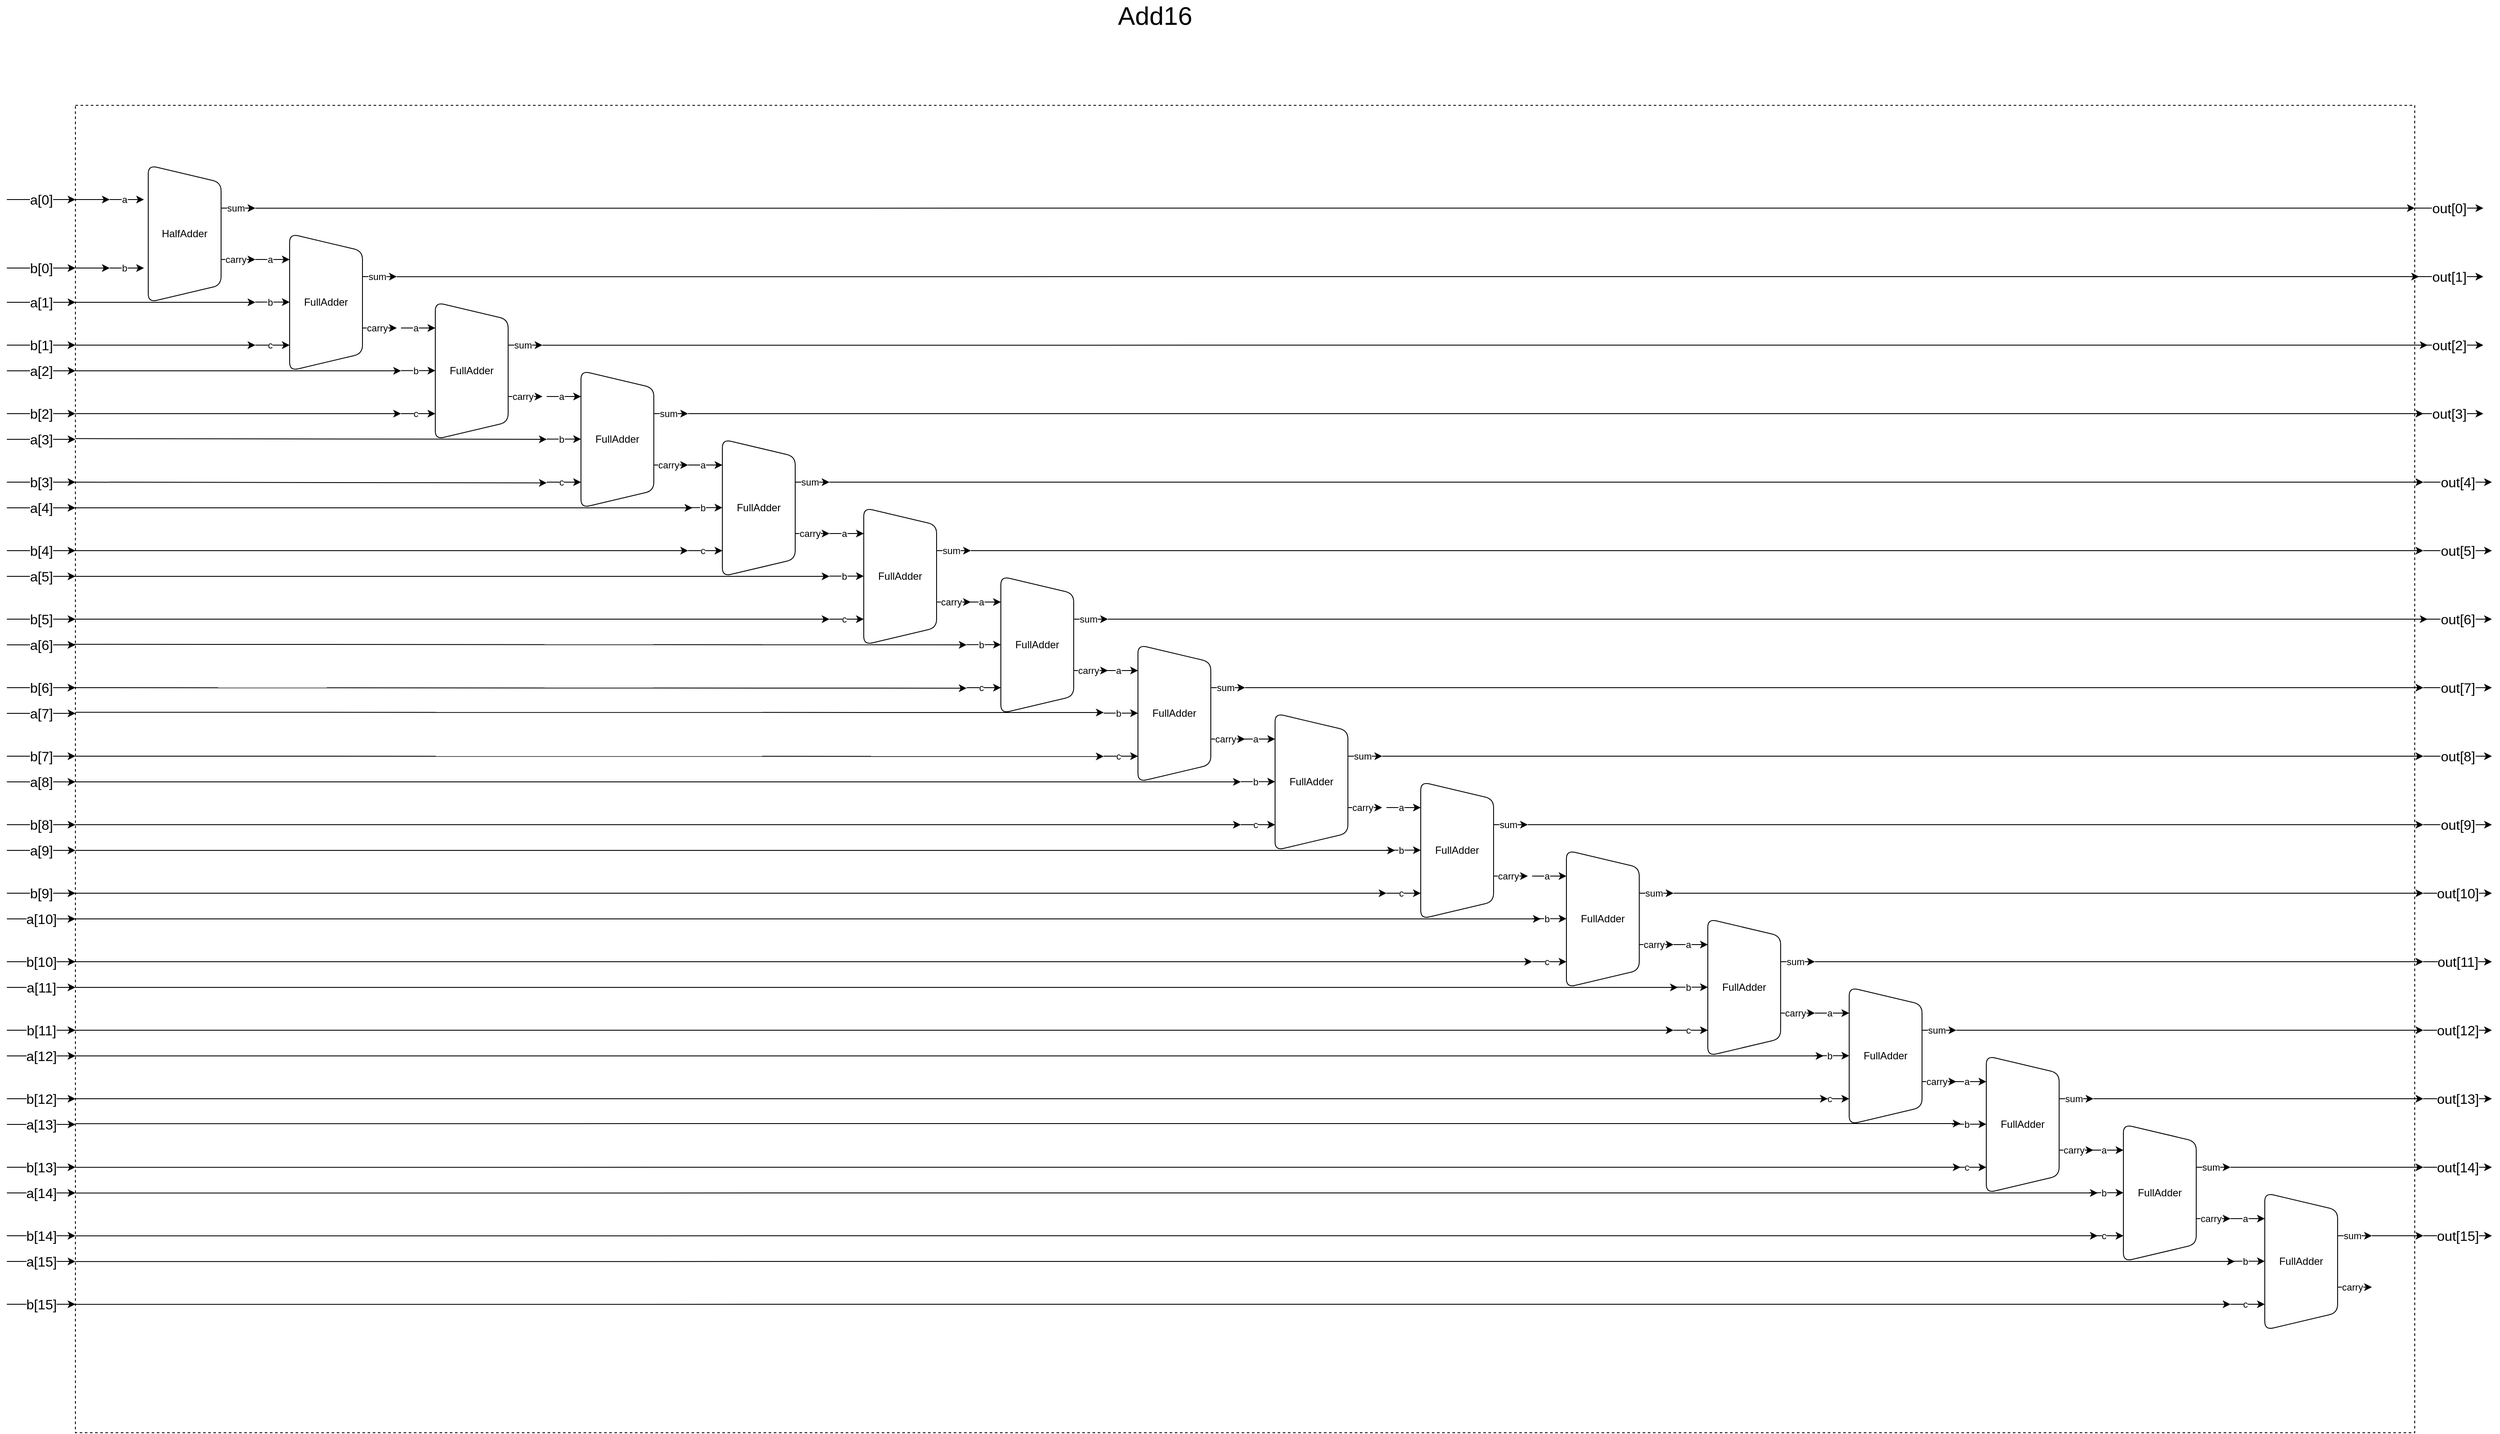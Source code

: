 <mxfile version="26.0.9">
  <diagram name="Page-1" id="6rNWh-JClVpRLGcofV5Y">
    <mxGraphModel dx="4965" dy="3590" grid="1" gridSize="10" guides="1" tooltips="1" connect="1" arrows="1" fold="1" page="1" pageScale="1" pageWidth="1200" pageHeight="1920" math="0" shadow="0">
      <root>
        <mxCell id="0" />
        <mxCell id="1" parent="0" />
        <mxCell id="H2N205aNI1bhLm6Z6igX-13" value="" style="group" parent="1" vertex="1" connectable="0">
          <mxGeometry x="530" y="310" width="165" height="160" as="geometry" />
        </mxCell>
        <mxCell id="H2N205aNI1bhLm6Z6igX-2" value="FullAdder" style="shape=trapezoid;perimeter=trapezoidPerimeter;whiteSpace=wrap;html=1;fixedSize=1;direction=south;rounded=1;" parent="H2N205aNI1bhLm6Z6igX-13" vertex="1">
          <mxGeometry x="40" width="85" height="160" as="geometry" />
        </mxCell>
        <mxCell id="H2N205aNI1bhLm6Z6igX-3" value="" style="endArrow=classic;html=1;rounded=0;" parent="H2N205aNI1bhLm6Z6igX-13" edge="1">
          <mxGeometry width="50" height="50" relative="1" as="geometry">
            <mxPoint y="30" as="sourcePoint" />
            <mxPoint x="40" y="30" as="targetPoint" />
          </mxGeometry>
        </mxCell>
        <mxCell id="H2N205aNI1bhLm6Z6igX-4" value="a" style="edgeLabel;html=1;align=center;verticalAlign=middle;resizable=0;points=[];" parent="H2N205aNI1bhLm6Z6igX-3" vertex="1" connectable="0">
          <mxGeometry x="-0.139" relative="1" as="geometry">
            <mxPoint as="offset" />
          </mxGeometry>
        </mxCell>
        <mxCell id="H2N205aNI1bhLm6Z6igX-5" value="" style="endArrow=classic;html=1;rounded=0;" parent="H2N205aNI1bhLm6Z6igX-13" edge="1">
          <mxGeometry width="50" height="50" relative="1" as="geometry">
            <mxPoint y="79.8" as="sourcePoint" />
            <mxPoint x="40" y="79.8" as="targetPoint" />
          </mxGeometry>
        </mxCell>
        <mxCell id="H2N205aNI1bhLm6Z6igX-6" value="b" style="edgeLabel;html=1;align=center;verticalAlign=middle;resizable=0;points=[];" parent="H2N205aNI1bhLm6Z6igX-5" vertex="1" connectable="0">
          <mxGeometry x="-0.139" relative="1" as="geometry">
            <mxPoint as="offset" />
          </mxGeometry>
        </mxCell>
        <mxCell id="H2N205aNI1bhLm6Z6igX-7" value="" style="endArrow=classic;html=1;rounded=0;" parent="H2N205aNI1bhLm6Z6igX-13" edge="1">
          <mxGeometry width="50" height="50" relative="1" as="geometry">
            <mxPoint x="125" y="50" as="sourcePoint" />
            <mxPoint x="165" y="50" as="targetPoint" />
          </mxGeometry>
        </mxCell>
        <mxCell id="H2N205aNI1bhLm6Z6igX-8" value="sum" style="edgeLabel;html=1;align=center;verticalAlign=middle;resizable=0;points=[];" parent="H2N205aNI1bhLm6Z6igX-7" vertex="1" connectable="0">
          <mxGeometry x="-0.139" relative="1" as="geometry">
            <mxPoint as="offset" />
          </mxGeometry>
        </mxCell>
        <mxCell id="H2N205aNI1bhLm6Z6igX-9" value="" style="endArrow=classic;html=1;rounded=0;" parent="H2N205aNI1bhLm6Z6igX-13" edge="1">
          <mxGeometry width="50" height="50" relative="1" as="geometry">
            <mxPoint x="125" y="110" as="sourcePoint" />
            <mxPoint x="165" y="110" as="targetPoint" />
          </mxGeometry>
        </mxCell>
        <mxCell id="H2N205aNI1bhLm6Z6igX-10" value="carry" style="edgeLabel;html=1;align=center;verticalAlign=middle;resizable=0;points=[];" parent="H2N205aNI1bhLm6Z6igX-9" vertex="1" connectable="0">
          <mxGeometry x="-0.139" relative="1" as="geometry">
            <mxPoint as="offset" />
          </mxGeometry>
        </mxCell>
        <mxCell id="H2N205aNI1bhLm6Z6igX-11" value="" style="endArrow=classic;html=1;rounded=0;" parent="H2N205aNI1bhLm6Z6igX-13" edge="1">
          <mxGeometry width="50" height="50" relative="1" as="geometry">
            <mxPoint y="130" as="sourcePoint" />
            <mxPoint x="40" y="130" as="targetPoint" />
          </mxGeometry>
        </mxCell>
        <mxCell id="H2N205aNI1bhLm6Z6igX-12" value="c" style="edgeLabel;html=1;align=center;verticalAlign=middle;resizable=0;points=[];" parent="H2N205aNI1bhLm6Z6igX-11" vertex="1" connectable="0">
          <mxGeometry x="-0.139" relative="1" as="geometry">
            <mxPoint as="offset" />
          </mxGeometry>
        </mxCell>
        <mxCell id="H2N205aNI1bhLm6Z6igX-14" value="" style="endArrow=classic;html=1;rounded=0;" parent="1" edge="1">
          <mxGeometry width="50" height="50" relative="1" as="geometry">
            <mxPoint x="240" y="270" as="sourcePoint" />
            <mxPoint x="320" y="270" as="targetPoint" />
          </mxGeometry>
        </mxCell>
        <mxCell id="H2N205aNI1bhLm6Z6igX-15" value="a[0]" style="edgeLabel;html=1;align=center;verticalAlign=middle;resizable=0;points=[];fontSize=16;" parent="H2N205aNI1bhLm6Z6igX-14" vertex="1" connectable="0">
          <mxGeometry x="-0.016" relative="1" as="geometry">
            <mxPoint as="offset" />
          </mxGeometry>
        </mxCell>
        <mxCell id="H2N205aNI1bhLm6Z6igX-16" value="" style="endArrow=classic;html=1;rounded=0;" parent="1" edge="1">
          <mxGeometry width="50" height="50" relative="1" as="geometry">
            <mxPoint x="240" y="350" as="sourcePoint" />
            <mxPoint x="320" y="350" as="targetPoint" />
          </mxGeometry>
        </mxCell>
        <mxCell id="H2N205aNI1bhLm6Z6igX-17" value="b[0]" style="edgeLabel;html=1;align=center;verticalAlign=middle;resizable=0;points=[];fontSize=16;" parent="H2N205aNI1bhLm6Z6igX-16" vertex="1" connectable="0">
          <mxGeometry x="-0.016" relative="1" as="geometry">
            <mxPoint as="offset" />
          </mxGeometry>
        </mxCell>
        <mxCell id="H2N205aNI1bhLm6Z6igX-34" value="" style="group" parent="1" vertex="1" connectable="0">
          <mxGeometry x="360" y="230" width="170" height="160" as="geometry" />
        </mxCell>
        <mxCell id="H2N205aNI1bhLm6Z6igX-35" value="HalfAdder" style="shape=trapezoid;perimeter=trapezoidPerimeter;whiteSpace=wrap;html=1;fixedSize=1;direction=south;rounded=1;" parent="H2N205aNI1bhLm6Z6igX-34" vertex="1">
          <mxGeometry x="45" width="85" height="160" as="geometry" />
        </mxCell>
        <mxCell id="H2N205aNI1bhLm6Z6igX-36" value="" style="endArrow=classic;html=1;rounded=0;" parent="H2N205aNI1bhLm6Z6igX-34" edge="1">
          <mxGeometry width="50" height="50" relative="1" as="geometry">
            <mxPoint y="40" as="sourcePoint" />
            <mxPoint x="40" y="40" as="targetPoint" />
          </mxGeometry>
        </mxCell>
        <mxCell id="H2N205aNI1bhLm6Z6igX-37" value="a" style="edgeLabel;html=1;align=center;verticalAlign=middle;resizable=0;points=[];" parent="H2N205aNI1bhLm6Z6igX-36" vertex="1" connectable="0">
          <mxGeometry x="-0.139" relative="1" as="geometry">
            <mxPoint as="offset" />
          </mxGeometry>
        </mxCell>
        <mxCell id="H2N205aNI1bhLm6Z6igX-38" value="" style="endArrow=classic;html=1;rounded=0;" parent="H2N205aNI1bhLm6Z6igX-34" edge="1">
          <mxGeometry width="50" height="50" relative="1" as="geometry">
            <mxPoint y="120" as="sourcePoint" />
            <mxPoint x="40" y="120" as="targetPoint" />
          </mxGeometry>
        </mxCell>
        <mxCell id="H2N205aNI1bhLm6Z6igX-39" value="b" style="edgeLabel;html=1;align=center;verticalAlign=middle;resizable=0;points=[];" parent="H2N205aNI1bhLm6Z6igX-38" vertex="1" connectable="0">
          <mxGeometry x="-0.139" relative="1" as="geometry">
            <mxPoint as="offset" />
          </mxGeometry>
        </mxCell>
        <mxCell id="H2N205aNI1bhLm6Z6igX-40" value="" style="endArrow=classic;html=1;rounded=0;" parent="H2N205aNI1bhLm6Z6igX-34" edge="1">
          <mxGeometry width="50" height="50" relative="1" as="geometry">
            <mxPoint x="130" y="50" as="sourcePoint" />
            <mxPoint x="170" y="50" as="targetPoint" />
          </mxGeometry>
        </mxCell>
        <mxCell id="H2N205aNI1bhLm6Z6igX-41" value="sum" style="edgeLabel;html=1;align=center;verticalAlign=middle;resizable=0;points=[];" parent="H2N205aNI1bhLm6Z6igX-40" vertex="1" connectable="0">
          <mxGeometry x="-0.139" relative="1" as="geometry">
            <mxPoint as="offset" />
          </mxGeometry>
        </mxCell>
        <mxCell id="H2N205aNI1bhLm6Z6igX-42" value="" style="endArrow=classic;html=1;rounded=0;" parent="H2N205aNI1bhLm6Z6igX-34" edge="1">
          <mxGeometry width="50" height="50" relative="1" as="geometry">
            <mxPoint x="130" y="110" as="sourcePoint" />
            <mxPoint x="170" y="110" as="targetPoint" />
          </mxGeometry>
        </mxCell>
        <mxCell id="H2N205aNI1bhLm6Z6igX-43" value="carry" style="edgeLabel;html=1;align=center;verticalAlign=middle;resizable=0;points=[];" parent="H2N205aNI1bhLm6Z6igX-42" vertex="1" connectable="0">
          <mxGeometry x="-0.139" relative="1" as="geometry">
            <mxPoint as="offset" />
          </mxGeometry>
        </mxCell>
        <mxCell id="scjaqPzUyUW8MiZrHzj2-31" value="" style="endArrow=classic;html=1;rounded=0;" edge="1" parent="H2N205aNI1bhLm6Z6igX-34">
          <mxGeometry width="50" height="50" relative="1" as="geometry">
            <mxPoint x="-40" y="40" as="sourcePoint" />
            <mxPoint y="40" as="targetPoint" />
          </mxGeometry>
        </mxCell>
        <mxCell id="H2N205aNI1bhLm6Z6igX-44" value="" style="endArrow=classic;html=1;rounded=0;" parent="1" edge="1">
          <mxGeometry width="50" height="50" relative="1" as="geometry">
            <mxPoint x="3050" y="280" as="sourcePoint" />
            <mxPoint x="3130" y="280" as="targetPoint" />
          </mxGeometry>
        </mxCell>
        <mxCell id="H2N205aNI1bhLm6Z6igX-45" value="out[0]" style="edgeLabel;html=1;align=center;verticalAlign=middle;resizable=0;points=[];fontSize=16;" parent="H2N205aNI1bhLm6Z6igX-44" vertex="1" connectable="0">
          <mxGeometry x="-0.016" relative="1" as="geometry">
            <mxPoint as="offset" />
          </mxGeometry>
        </mxCell>
        <mxCell id="H2N205aNI1bhLm6Z6igX-47" value="" style="group" parent="1" vertex="1" connectable="0">
          <mxGeometry x="700" y="390" width="165" height="160" as="geometry" />
        </mxCell>
        <mxCell id="H2N205aNI1bhLm6Z6igX-48" value="FullAdder" style="shape=trapezoid;perimeter=trapezoidPerimeter;whiteSpace=wrap;html=1;fixedSize=1;direction=south;rounded=1;" parent="H2N205aNI1bhLm6Z6igX-47" vertex="1">
          <mxGeometry x="40" width="85" height="160" as="geometry" />
        </mxCell>
        <mxCell id="H2N205aNI1bhLm6Z6igX-49" value="" style="endArrow=classic;html=1;rounded=0;" parent="H2N205aNI1bhLm6Z6igX-47" edge="1">
          <mxGeometry width="50" height="50" relative="1" as="geometry">
            <mxPoint y="30" as="sourcePoint" />
            <mxPoint x="40" y="30" as="targetPoint" />
          </mxGeometry>
        </mxCell>
        <mxCell id="H2N205aNI1bhLm6Z6igX-50" value="a" style="edgeLabel;html=1;align=center;verticalAlign=middle;resizable=0;points=[];" parent="H2N205aNI1bhLm6Z6igX-49" vertex="1" connectable="0">
          <mxGeometry x="-0.139" relative="1" as="geometry">
            <mxPoint as="offset" />
          </mxGeometry>
        </mxCell>
        <mxCell id="H2N205aNI1bhLm6Z6igX-51" value="" style="endArrow=classic;html=1;rounded=0;" parent="H2N205aNI1bhLm6Z6igX-47" edge="1">
          <mxGeometry width="50" height="50" relative="1" as="geometry">
            <mxPoint y="79.8" as="sourcePoint" />
            <mxPoint x="40" y="79.8" as="targetPoint" />
          </mxGeometry>
        </mxCell>
        <mxCell id="H2N205aNI1bhLm6Z6igX-52" value="b" style="edgeLabel;html=1;align=center;verticalAlign=middle;resizable=0;points=[];" parent="H2N205aNI1bhLm6Z6igX-51" vertex="1" connectable="0">
          <mxGeometry x="-0.139" relative="1" as="geometry">
            <mxPoint as="offset" />
          </mxGeometry>
        </mxCell>
        <mxCell id="H2N205aNI1bhLm6Z6igX-53" value="" style="endArrow=classic;html=1;rounded=0;" parent="H2N205aNI1bhLm6Z6igX-47" edge="1">
          <mxGeometry width="50" height="50" relative="1" as="geometry">
            <mxPoint x="125" y="50" as="sourcePoint" />
            <mxPoint x="165" y="50" as="targetPoint" />
          </mxGeometry>
        </mxCell>
        <mxCell id="H2N205aNI1bhLm6Z6igX-54" value="sum" style="edgeLabel;html=1;align=center;verticalAlign=middle;resizable=0;points=[];" parent="H2N205aNI1bhLm6Z6igX-53" vertex="1" connectable="0">
          <mxGeometry x="-0.139" relative="1" as="geometry">
            <mxPoint as="offset" />
          </mxGeometry>
        </mxCell>
        <mxCell id="H2N205aNI1bhLm6Z6igX-55" value="" style="endArrow=classic;html=1;rounded=0;" parent="H2N205aNI1bhLm6Z6igX-47" edge="1">
          <mxGeometry width="50" height="50" relative="1" as="geometry">
            <mxPoint x="125" y="110" as="sourcePoint" />
            <mxPoint x="165" y="110" as="targetPoint" />
          </mxGeometry>
        </mxCell>
        <mxCell id="H2N205aNI1bhLm6Z6igX-56" value="carry" style="edgeLabel;html=1;align=center;verticalAlign=middle;resizable=0;points=[];" parent="H2N205aNI1bhLm6Z6igX-55" vertex="1" connectable="0">
          <mxGeometry x="-0.139" relative="1" as="geometry">
            <mxPoint as="offset" />
          </mxGeometry>
        </mxCell>
        <mxCell id="H2N205aNI1bhLm6Z6igX-57" value="" style="endArrow=classic;html=1;rounded=0;" parent="H2N205aNI1bhLm6Z6igX-47" edge="1">
          <mxGeometry width="50" height="50" relative="1" as="geometry">
            <mxPoint y="130" as="sourcePoint" />
            <mxPoint x="40" y="130" as="targetPoint" />
          </mxGeometry>
        </mxCell>
        <mxCell id="H2N205aNI1bhLm6Z6igX-58" value="c" style="edgeLabel;html=1;align=center;verticalAlign=middle;resizable=0;points=[];" parent="H2N205aNI1bhLm6Z6igX-57" vertex="1" connectable="0">
          <mxGeometry x="-0.139" relative="1" as="geometry">
            <mxPoint as="offset" />
          </mxGeometry>
        </mxCell>
        <mxCell id="H2N205aNI1bhLm6Z6igX-59" value="" style="group" parent="1" vertex="1" connectable="0">
          <mxGeometry x="870" y="470" width="165" height="160" as="geometry" />
        </mxCell>
        <mxCell id="H2N205aNI1bhLm6Z6igX-60" value="FullAdder" style="shape=trapezoid;perimeter=trapezoidPerimeter;whiteSpace=wrap;html=1;fixedSize=1;direction=south;rounded=1;" parent="H2N205aNI1bhLm6Z6igX-59" vertex="1">
          <mxGeometry x="40" width="85" height="160" as="geometry" />
        </mxCell>
        <mxCell id="H2N205aNI1bhLm6Z6igX-61" value="" style="endArrow=classic;html=1;rounded=0;" parent="H2N205aNI1bhLm6Z6igX-59" edge="1">
          <mxGeometry width="50" height="50" relative="1" as="geometry">
            <mxPoint y="30" as="sourcePoint" />
            <mxPoint x="40" y="30" as="targetPoint" />
          </mxGeometry>
        </mxCell>
        <mxCell id="H2N205aNI1bhLm6Z6igX-62" value="a" style="edgeLabel;html=1;align=center;verticalAlign=middle;resizable=0;points=[];" parent="H2N205aNI1bhLm6Z6igX-61" vertex="1" connectable="0">
          <mxGeometry x="-0.139" relative="1" as="geometry">
            <mxPoint as="offset" />
          </mxGeometry>
        </mxCell>
        <mxCell id="H2N205aNI1bhLm6Z6igX-63" value="" style="endArrow=classic;html=1;rounded=0;" parent="H2N205aNI1bhLm6Z6igX-59" edge="1">
          <mxGeometry width="50" height="50" relative="1" as="geometry">
            <mxPoint y="79.8" as="sourcePoint" />
            <mxPoint x="40" y="79.8" as="targetPoint" />
          </mxGeometry>
        </mxCell>
        <mxCell id="H2N205aNI1bhLm6Z6igX-64" value="b" style="edgeLabel;html=1;align=center;verticalAlign=middle;resizable=0;points=[];" parent="H2N205aNI1bhLm6Z6igX-63" vertex="1" connectable="0">
          <mxGeometry x="-0.139" relative="1" as="geometry">
            <mxPoint as="offset" />
          </mxGeometry>
        </mxCell>
        <mxCell id="H2N205aNI1bhLm6Z6igX-65" value="" style="endArrow=classic;html=1;rounded=0;" parent="H2N205aNI1bhLm6Z6igX-59" edge="1">
          <mxGeometry width="50" height="50" relative="1" as="geometry">
            <mxPoint x="125" y="50" as="sourcePoint" />
            <mxPoint x="165" y="50" as="targetPoint" />
          </mxGeometry>
        </mxCell>
        <mxCell id="H2N205aNI1bhLm6Z6igX-66" value="sum" style="edgeLabel;html=1;align=center;verticalAlign=middle;resizable=0;points=[];" parent="H2N205aNI1bhLm6Z6igX-65" vertex="1" connectable="0">
          <mxGeometry x="-0.139" relative="1" as="geometry">
            <mxPoint as="offset" />
          </mxGeometry>
        </mxCell>
        <mxCell id="H2N205aNI1bhLm6Z6igX-67" value="" style="endArrow=classic;html=1;rounded=0;" parent="H2N205aNI1bhLm6Z6igX-59" edge="1">
          <mxGeometry width="50" height="50" relative="1" as="geometry">
            <mxPoint x="125" y="110" as="sourcePoint" />
            <mxPoint x="165" y="110" as="targetPoint" />
          </mxGeometry>
        </mxCell>
        <mxCell id="H2N205aNI1bhLm6Z6igX-68" value="carry" style="edgeLabel;html=1;align=center;verticalAlign=middle;resizable=0;points=[];" parent="H2N205aNI1bhLm6Z6igX-67" vertex="1" connectable="0">
          <mxGeometry x="-0.139" relative="1" as="geometry">
            <mxPoint as="offset" />
          </mxGeometry>
        </mxCell>
        <mxCell id="H2N205aNI1bhLm6Z6igX-69" value="" style="endArrow=classic;html=1;rounded=0;" parent="H2N205aNI1bhLm6Z6igX-59" edge="1">
          <mxGeometry width="50" height="50" relative="1" as="geometry">
            <mxPoint y="130" as="sourcePoint" />
            <mxPoint x="40" y="130" as="targetPoint" />
          </mxGeometry>
        </mxCell>
        <mxCell id="H2N205aNI1bhLm6Z6igX-70" value="c" style="edgeLabel;html=1;align=center;verticalAlign=middle;resizable=0;points=[];" parent="H2N205aNI1bhLm6Z6igX-69" vertex="1" connectable="0">
          <mxGeometry x="-0.139" relative="1" as="geometry">
            <mxPoint as="offset" />
          </mxGeometry>
        </mxCell>
        <mxCell id="H2N205aNI1bhLm6Z6igX-71" value="" style="group" parent="1" vertex="1" connectable="0">
          <mxGeometry x="1035" y="550" width="165" height="160" as="geometry" />
        </mxCell>
        <mxCell id="H2N205aNI1bhLm6Z6igX-72" value="FullAdder" style="shape=trapezoid;perimeter=trapezoidPerimeter;whiteSpace=wrap;html=1;fixedSize=1;direction=south;rounded=1;" parent="H2N205aNI1bhLm6Z6igX-71" vertex="1">
          <mxGeometry x="40" width="85" height="160" as="geometry" />
        </mxCell>
        <mxCell id="H2N205aNI1bhLm6Z6igX-73" value="" style="endArrow=classic;html=1;rounded=0;" parent="H2N205aNI1bhLm6Z6igX-71" edge="1">
          <mxGeometry width="50" height="50" relative="1" as="geometry">
            <mxPoint y="30" as="sourcePoint" />
            <mxPoint x="40" y="30" as="targetPoint" />
          </mxGeometry>
        </mxCell>
        <mxCell id="H2N205aNI1bhLm6Z6igX-74" value="a" style="edgeLabel;html=1;align=center;verticalAlign=middle;resizable=0;points=[];" parent="H2N205aNI1bhLm6Z6igX-73" vertex="1" connectable="0">
          <mxGeometry x="-0.139" relative="1" as="geometry">
            <mxPoint as="offset" />
          </mxGeometry>
        </mxCell>
        <mxCell id="H2N205aNI1bhLm6Z6igX-75" value="" style="endArrow=classic;html=1;rounded=0;" parent="H2N205aNI1bhLm6Z6igX-71" edge="1">
          <mxGeometry width="50" height="50" relative="1" as="geometry">
            <mxPoint y="79.8" as="sourcePoint" />
            <mxPoint x="40" y="79.8" as="targetPoint" />
          </mxGeometry>
        </mxCell>
        <mxCell id="H2N205aNI1bhLm6Z6igX-76" value="b" style="edgeLabel;html=1;align=center;verticalAlign=middle;resizable=0;points=[];" parent="H2N205aNI1bhLm6Z6igX-75" vertex="1" connectable="0">
          <mxGeometry x="-0.139" relative="1" as="geometry">
            <mxPoint as="offset" />
          </mxGeometry>
        </mxCell>
        <mxCell id="H2N205aNI1bhLm6Z6igX-77" value="" style="endArrow=classic;html=1;rounded=0;" parent="H2N205aNI1bhLm6Z6igX-71" edge="1">
          <mxGeometry width="50" height="50" relative="1" as="geometry">
            <mxPoint x="125" y="50" as="sourcePoint" />
            <mxPoint x="165" y="50" as="targetPoint" />
          </mxGeometry>
        </mxCell>
        <mxCell id="H2N205aNI1bhLm6Z6igX-78" value="sum" style="edgeLabel;html=1;align=center;verticalAlign=middle;resizable=0;points=[];" parent="H2N205aNI1bhLm6Z6igX-77" vertex="1" connectable="0">
          <mxGeometry x="-0.139" relative="1" as="geometry">
            <mxPoint as="offset" />
          </mxGeometry>
        </mxCell>
        <mxCell id="H2N205aNI1bhLm6Z6igX-79" value="" style="endArrow=classic;html=1;rounded=0;" parent="H2N205aNI1bhLm6Z6igX-71" edge="1">
          <mxGeometry width="50" height="50" relative="1" as="geometry">
            <mxPoint x="125" y="110" as="sourcePoint" />
            <mxPoint x="165" y="110" as="targetPoint" />
          </mxGeometry>
        </mxCell>
        <mxCell id="H2N205aNI1bhLm6Z6igX-80" value="carry" style="edgeLabel;html=1;align=center;verticalAlign=middle;resizable=0;points=[];" parent="H2N205aNI1bhLm6Z6igX-79" vertex="1" connectable="0">
          <mxGeometry x="-0.139" relative="1" as="geometry">
            <mxPoint as="offset" />
          </mxGeometry>
        </mxCell>
        <mxCell id="H2N205aNI1bhLm6Z6igX-81" value="" style="endArrow=classic;html=1;rounded=0;" parent="H2N205aNI1bhLm6Z6igX-71" edge="1">
          <mxGeometry width="50" height="50" relative="1" as="geometry">
            <mxPoint y="130" as="sourcePoint" />
            <mxPoint x="40" y="130" as="targetPoint" />
          </mxGeometry>
        </mxCell>
        <mxCell id="H2N205aNI1bhLm6Z6igX-82" value="c" style="edgeLabel;html=1;align=center;verticalAlign=middle;resizable=0;points=[];" parent="H2N205aNI1bhLm6Z6igX-81" vertex="1" connectable="0">
          <mxGeometry x="-0.139" relative="1" as="geometry">
            <mxPoint as="offset" />
          </mxGeometry>
        </mxCell>
        <mxCell id="H2N205aNI1bhLm6Z6igX-83" value="" style="group" parent="1" vertex="1" connectable="0">
          <mxGeometry x="1200" y="630" width="165" height="160" as="geometry" />
        </mxCell>
        <mxCell id="H2N205aNI1bhLm6Z6igX-84" value="FullAdder" style="shape=trapezoid;perimeter=trapezoidPerimeter;whiteSpace=wrap;html=1;fixedSize=1;direction=south;rounded=1;" parent="H2N205aNI1bhLm6Z6igX-83" vertex="1">
          <mxGeometry x="40" width="85" height="160" as="geometry" />
        </mxCell>
        <mxCell id="H2N205aNI1bhLm6Z6igX-85" value="" style="endArrow=classic;html=1;rounded=0;" parent="H2N205aNI1bhLm6Z6igX-83" edge="1">
          <mxGeometry width="50" height="50" relative="1" as="geometry">
            <mxPoint y="30" as="sourcePoint" />
            <mxPoint x="40" y="30" as="targetPoint" />
          </mxGeometry>
        </mxCell>
        <mxCell id="H2N205aNI1bhLm6Z6igX-86" value="a" style="edgeLabel;html=1;align=center;verticalAlign=middle;resizable=0;points=[];" parent="H2N205aNI1bhLm6Z6igX-85" vertex="1" connectable="0">
          <mxGeometry x="-0.139" relative="1" as="geometry">
            <mxPoint as="offset" />
          </mxGeometry>
        </mxCell>
        <mxCell id="H2N205aNI1bhLm6Z6igX-87" value="" style="endArrow=classic;html=1;rounded=0;" parent="H2N205aNI1bhLm6Z6igX-83" edge="1">
          <mxGeometry width="50" height="50" relative="1" as="geometry">
            <mxPoint y="79.8" as="sourcePoint" />
            <mxPoint x="40" y="79.8" as="targetPoint" />
          </mxGeometry>
        </mxCell>
        <mxCell id="H2N205aNI1bhLm6Z6igX-88" value="b" style="edgeLabel;html=1;align=center;verticalAlign=middle;resizable=0;points=[];" parent="H2N205aNI1bhLm6Z6igX-87" vertex="1" connectable="0">
          <mxGeometry x="-0.139" relative="1" as="geometry">
            <mxPoint as="offset" />
          </mxGeometry>
        </mxCell>
        <mxCell id="H2N205aNI1bhLm6Z6igX-89" value="" style="endArrow=classic;html=1;rounded=0;" parent="H2N205aNI1bhLm6Z6igX-83" edge="1">
          <mxGeometry width="50" height="50" relative="1" as="geometry">
            <mxPoint x="125" y="50" as="sourcePoint" />
            <mxPoint x="165" y="50" as="targetPoint" />
          </mxGeometry>
        </mxCell>
        <mxCell id="H2N205aNI1bhLm6Z6igX-90" value="sum" style="edgeLabel;html=1;align=center;verticalAlign=middle;resizable=0;points=[];" parent="H2N205aNI1bhLm6Z6igX-89" vertex="1" connectable="0">
          <mxGeometry x="-0.139" relative="1" as="geometry">
            <mxPoint as="offset" />
          </mxGeometry>
        </mxCell>
        <mxCell id="H2N205aNI1bhLm6Z6igX-91" value="" style="endArrow=classic;html=1;rounded=0;" parent="H2N205aNI1bhLm6Z6igX-83" edge="1">
          <mxGeometry width="50" height="50" relative="1" as="geometry">
            <mxPoint x="125" y="110" as="sourcePoint" />
            <mxPoint x="165" y="110" as="targetPoint" />
          </mxGeometry>
        </mxCell>
        <mxCell id="H2N205aNI1bhLm6Z6igX-92" value="carry" style="edgeLabel;html=1;align=center;verticalAlign=middle;resizable=0;points=[];" parent="H2N205aNI1bhLm6Z6igX-91" vertex="1" connectable="0">
          <mxGeometry x="-0.139" relative="1" as="geometry">
            <mxPoint as="offset" />
          </mxGeometry>
        </mxCell>
        <mxCell id="H2N205aNI1bhLm6Z6igX-93" value="" style="endArrow=classic;html=1;rounded=0;" parent="H2N205aNI1bhLm6Z6igX-83" edge="1">
          <mxGeometry width="50" height="50" relative="1" as="geometry">
            <mxPoint y="130" as="sourcePoint" />
            <mxPoint x="40" y="130" as="targetPoint" />
          </mxGeometry>
        </mxCell>
        <mxCell id="H2N205aNI1bhLm6Z6igX-94" value="c" style="edgeLabel;html=1;align=center;verticalAlign=middle;resizable=0;points=[];" parent="H2N205aNI1bhLm6Z6igX-93" vertex="1" connectable="0">
          <mxGeometry x="-0.139" relative="1" as="geometry">
            <mxPoint as="offset" />
          </mxGeometry>
        </mxCell>
        <mxCell id="H2N205aNI1bhLm6Z6igX-95" value="" style="group" parent="1" vertex="1" connectable="0">
          <mxGeometry x="1360" y="710" width="165" height="160" as="geometry" />
        </mxCell>
        <mxCell id="H2N205aNI1bhLm6Z6igX-96" value="FullAdder" style="shape=trapezoid;perimeter=trapezoidPerimeter;whiteSpace=wrap;html=1;fixedSize=1;direction=south;rounded=1;" parent="H2N205aNI1bhLm6Z6igX-95" vertex="1">
          <mxGeometry x="40" width="85" height="160" as="geometry" />
        </mxCell>
        <mxCell id="H2N205aNI1bhLm6Z6igX-97" value="" style="endArrow=classic;html=1;rounded=0;" parent="H2N205aNI1bhLm6Z6igX-95" edge="1">
          <mxGeometry width="50" height="50" relative="1" as="geometry">
            <mxPoint y="30" as="sourcePoint" />
            <mxPoint x="40" y="30" as="targetPoint" />
          </mxGeometry>
        </mxCell>
        <mxCell id="H2N205aNI1bhLm6Z6igX-98" value="a" style="edgeLabel;html=1;align=center;verticalAlign=middle;resizable=0;points=[];" parent="H2N205aNI1bhLm6Z6igX-97" vertex="1" connectable="0">
          <mxGeometry x="-0.139" relative="1" as="geometry">
            <mxPoint as="offset" />
          </mxGeometry>
        </mxCell>
        <mxCell id="H2N205aNI1bhLm6Z6igX-99" value="" style="endArrow=classic;html=1;rounded=0;" parent="H2N205aNI1bhLm6Z6igX-95" edge="1">
          <mxGeometry width="50" height="50" relative="1" as="geometry">
            <mxPoint y="79.8" as="sourcePoint" />
            <mxPoint x="40" y="79.8" as="targetPoint" />
          </mxGeometry>
        </mxCell>
        <mxCell id="H2N205aNI1bhLm6Z6igX-100" value="b" style="edgeLabel;html=1;align=center;verticalAlign=middle;resizable=0;points=[];" parent="H2N205aNI1bhLm6Z6igX-99" vertex="1" connectable="0">
          <mxGeometry x="-0.139" relative="1" as="geometry">
            <mxPoint as="offset" />
          </mxGeometry>
        </mxCell>
        <mxCell id="H2N205aNI1bhLm6Z6igX-101" value="" style="endArrow=classic;html=1;rounded=0;" parent="H2N205aNI1bhLm6Z6igX-95" edge="1">
          <mxGeometry width="50" height="50" relative="1" as="geometry">
            <mxPoint x="125" y="50" as="sourcePoint" />
            <mxPoint x="165" y="50" as="targetPoint" />
          </mxGeometry>
        </mxCell>
        <mxCell id="H2N205aNI1bhLm6Z6igX-102" value="sum" style="edgeLabel;html=1;align=center;verticalAlign=middle;resizable=0;points=[];" parent="H2N205aNI1bhLm6Z6igX-101" vertex="1" connectable="0">
          <mxGeometry x="-0.139" relative="1" as="geometry">
            <mxPoint as="offset" />
          </mxGeometry>
        </mxCell>
        <mxCell id="H2N205aNI1bhLm6Z6igX-103" value="" style="endArrow=classic;html=1;rounded=0;" parent="H2N205aNI1bhLm6Z6igX-95" edge="1">
          <mxGeometry width="50" height="50" relative="1" as="geometry">
            <mxPoint x="125" y="110" as="sourcePoint" />
            <mxPoint x="165" y="110" as="targetPoint" />
          </mxGeometry>
        </mxCell>
        <mxCell id="H2N205aNI1bhLm6Z6igX-104" value="carry" style="edgeLabel;html=1;align=center;verticalAlign=middle;resizable=0;points=[];" parent="H2N205aNI1bhLm6Z6igX-103" vertex="1" connectable="0">
          <mxGeometry x="-0.139" relative="1" as="geometry">
            <mxPoint as="offset" />
          </mxGeometry>
        </mxCell>
        <mxCell id="H2N205aNI1bhLm6Z6igX-105" value="" style="endArrow=classic;html=1;rounded=0;" parent="H2N205aNI1bhLm6Z6igX-95" edge="1">
          <mxGeometry width="50" height="50" relative="1" as="geometry">
            <mxPoint y="130" as="sourcePoint" />
            <mxPoint x="40" y="130" as="targetPoint" />
          </mxGeometry>
        </mxCell>
        <mxCell id="H2N205aNI1bhLm6Z6igX-106" value="c" style="edgeLabel;html=1;align=center;verticalAlign=middle;resizable=0;points=[];" parent="H2N205aNI1bhLm6Z6igX-105" vertex="1" connectable="0">
          <mxGeometry x="-0.139" relative="1" as="geometry">
            <mxPoint as="offset" />
          </mxGeometry>
        </mxCell>
        <mxCell id="H2N205aNI1bhLm6Z6igX-108" value="" style="group" parent="1" vertex="1" connectable="0">
          <mxGeometry x="1520" y="790" width="165" height="160" as="geometry" />
        </mxCell>
        <mxCell id="H2N205aNI1bhLm6Z6igX-109" value="FullAdder" style="shape=trapezoid;perimeter=trapezoidPerimeter;whiteSpace=wrap;html=1;fixedSize=1;direction=south;rounded=1;" parent="H2N205aNI1bhLm6Z6igX-108" vertex="1">
          <mxGeometry x="40" width="85" height="160" as="geometry" />
        </mxCell>
        <mxCell id="H2N205aNI1bhLm6Z6igX-110" value="" style="endArrow=classic;html=1;rounded=0;" parent="H2N205aNI1bhLm6Z6igX-108" edge="1">
          <mxGeometry width="50" height="50" relative="1" as="geometry">
            <mxPoint y="30" as="sourcePoint" />
            <mxPoint x="40" y="30" as="targetPoint" />
          </mxGeometry>
        </mxCell>
        <mxCell id="H2N205aNI1bhLm6Z6igX-111" value="a" style="edgeLabel;html=1;align=center;verticalAlign=middle;resizable=0;points=[];" parent="H2N205aNI1bhLm6Z6igX-110" vertex="1" connectable="0">
          <mxGeometry x="-0.139" relative="1" as="geometry">
            <mxPoint as="offset" />
          </mxGeometry>
        </mxCell>
        <mxCell id="H2N205aNI1bhLm6Z6igX-112" value="" style="endArrow=classic;html=1;rounded=0;" parent="H2N205aNI1bhLm6Z6igX-108" edge="1">
          <mxGeometry width="50" height="50" relative="1" as="geometry">
            <mxPoint y="79.8" as="sourcePoint" />
            <mxPoint x="40" y="79.8" as="targetPoint" />
          </mxGeometry>
        </mxCell>
        <mxCell id="H2N205aNI1bhLm6Z6igX-113" value="b" style="edgeLabel;html=1;align=center;verticalAlign=middle;resizable=0;points=[];" parent="H2N205aNI1bhLm6Z6igX-112" vertex="1" connectable="0">
          <mxGeometry x="-0.139" relative="1" as="geometry">
            <mxPoint as="offset" />
          </mxGeometry>
        </mxCell>
        <mxCell id="H2N205aNI1bhLm6Z6igX-114" value="" style="endArrow=classic;html=1;rounded=0;" parent="H2N205aNI1bhLm6Z6igX-108" edge="1">
          <mxGeometry width="50" height="50" relative="1" as="geometry">
            <mxPoint x="125" y="50" as="sourcePoint" />
            <mxPoint x="165" y="50" as="targetPoint" />
          </mxGeometry>
        </mxCell>
        <mxCell id="H2N205aNI1bhLm6Z6igX-115" value="sum" style="edgeLabel;html=1;align=center;verticalAlign=middle;resizable=0;points=[];" parent="H2N205aNI1bhLm6Z6igX-114" vertex="1" connectable="0">
          <mxGeometry x="-0.139" relative="1" as="geometry">
            <mxPoint as="offset" />
          </mxGeometry>
        </mxCell>
        <mxCell id="H2N205aNI1bhLm6Z6igX-116" value="" style="endArrow=classic;html=1;rounded=0;" parent="H2N205aNI1bhLm6Z6igX-108" edge="1">
          <mxGeometry width="50" height="50" relative="1" as="geometry">
            <mxPoint x="125" y="110" as="sourcePoint" />
            <mxPoint x="165" y="110" as="targetPoint" />
          </mxGeometry>
        </mxCell>
        <mxCell id="H2N205aNI1bhLm6Z6igX-117" value="carry" style="edgeLabel;html=1;align=center;verticalAlign=middle;resizable=0;points=[];" parent="H2N205aNI1bhLm6Z6igX-116" vertex="1" connectable="0">
          <mxGeometry x="-0.139" relative="1" as="geometry">
            <mxPoint as="offset" />
          </mxGeometry>
        </mxCell>
        <mxCell id="H2N205aNI1bhLm6Z6igX-118" value="" style="endArrow=classic;html=1;rounded=0;" parent="H2N205aNI1bhLm6Z6igX-108" edge="1">
          <mxGeometry width="50" height="50" relative="1" as="geometry">
            <mxPoint y="130" as="sourcePoint" />
            <mxPoint x="40" y="130" as="targetPoint" />
          </mxGeometry>
        </mxCell>
        <mxCell id="H2N205aNI1bhLm6Z6igX-119" value="c" style="edgeLabel;html=1;align=center;verticalAlign=middle;resizable=0;points=[];" parent="H2N205aNI1bhLm6Z6igX-118" vertex="1" connectable="0">
          <mxGeometry x="-0.139" relative="1" as="geometry">
            <mxPoint as="offset" />
          </mxGeometry>
        </mxCell>
        <mxCell id="H2N205aNI1bhLm6Z6igX-120" value="" style="group" parent="1" vertex="1" connectable="0">
          <mxGeometry x="1680" y="870" width="165" height="160" as="geometry" />
        </mxCell>
        <mxCell id="H2N205aNI1bhLm6Z6igX-121" value="FullAdder" style="shape=trapezoid;perimeter=trapezoidPerimeter;whiteSpace=wrap;html=1;fixedSize=1;direction=south;rounded=1;" parent="H2N205aNI1bhLm6Z6igX-120" vertex="1">
          <mxGeometry x="40" width="85" height="160" as="geometry" />
        </mxCell>
        <mxCell id="H2N205aNI1bhLm6Z6igX-122" value="" style="endArrow=classic;html=1;rounded=0;" parent="H2N205aNI1bhLm6Z6igX-120" edge="1">
          <mxGeometry width="50" height="50" relative="1" as="geometry">
            <mxPoint y="30" as="sourcePoint" />
            <mxPoint x="40" y="30" as="targetPoint" />
          </mxGeometry>
        </mxCell>
        <mxCell id="H2N205aNI1bhLm6Z6igX-123" value="a" style="edgeLabel;html=1;align=center;verticalAlign=middle;resizable=0;points=[];" parent="H2N205aNI1bhLm6Z6igX-122" vertex="1" connectable="0">
          <mxGeometry x="-0.139" relative="1" as="geometry">
            <mxPoint as="offset" />
          </mxGeometry>
        </mxCell>
        <mxCell id="H2N205aNI1bhLm6Z6igX-124" value="" style="endArrow=classic;html=1;rounded=0;" parent="H2N205aNI1bhLm6Z6igX-120" edge="1">
          <mxGeometry width="50" height="50" relative="1" as="geometry">
            <mxPoint y="79.8" as="sourcePoint" />
            <mxPoint x="40" y="79.8" as="targetPoint" />
          </mxGeometry>
        </mxCell>
        <mxCell id="H2N205aNI1bhLm6Z6igX-125" value="b" style="edgeLabel;html=1;align=center;verticalAlign=middle;resizable=0;points=[];" parent="H2N205aNI1bhLm6Z6igX-124" vertex="1" connectable="0">
          <mxGeometry x="-0.139" relative="1" as="geometry">
            <mxPoint as="offset" />
          </mxGeometry>
        </mxCell>
        <mxCell id="H2N205aNI1bhLm6Z6igX-126" value="" style="endArrow=classic;html=1;rounded=0;" parent="H2N205aNI1bhLm6Z6igX-120" edge="1">
          <mxGeometry width="50" height="50" relative="1" as="geometry">
            <mxPoint x="125" y="50" as="sourcePoint" />
            <mxPoint x="165" y="50" as="targetPoint" />
          </mxGeometry>
        </mxCell>
        <mxCell id="H2N205aNI1bhLm6Z6igX-127" value="sum" style="edgeLabel;html=1;align=center;verticalAlign=middle;resizable=0;points=[];" parent="H2N205aNI1bhLm6Z6igX-126" vertex="1" connectable="0">
          <mxGeometry x="-0.139" relative="1" as="geometry">
            <mxPoint as="offset" />
          </mxGeometry>
        </mxCell>
        <mxCell id="H2N205aNI1bhLm6Z6igX-128" value="" style="endArrow=classic;html=1;rounded=0;" parent="H2N205aNI1bhLm6Z6igX-120" edge="1">
          <mxGeometry width="50" height="50" relative="1" as="geometry">
            <mxPoint x="125" y="110" as="sourcePoint" />
            <mxPoint x="165" y="110" as="targetPoint" />
          </mxGeometry>
        </mxCell>
        <mxCell id="H2N205aNI1bhLm6Z6igX-129" value="carry" style="edgeLabel;html=1;align=center;verticalAlign=middle;resizable=0;points=[];" parent="H2N205aNI1bhLm6Z6igX-128" vertex="1" connectable="0">
          <mxGeometry x="-0.139" relative="1" as="geometry">
            <mxPoint as="offset" />
          </mxGeometry>
        </mxCell>
        <mxCell id="H2N205aNI1bhLm6Z6igX-130" value="" style="endArrow=classic;html=1;rounded=0;" parent="H2N205aNI1bhLm6Z6igX-120" edge="1">
          <mxGeometry width="50" height="50" relative="1" as="geometry">
            <mxPoint y="130" as="sourcePoint" />
            <mxPoint x="40" y="130" as="targetPoint" />
          </mxGeometry>
        </mxCell>
        <mxCell id="H2N205aNI1bhLm6Z6igX-131" value="c" style="edgeLabel;html=1;align=center;verticalAlign=middle;resizable=0;points=[];" parent="H2N205aNI1bhLm6Z6igX-130" vertex="1" connectable="0">
          <mxGeometry x="-0.139" relative="1" as="geometry">
            <mxPoint as="offset" />
          </mxGeometry>
        </mxCell>
        <mxCell id="H2N205aNI1bhLm6Z6igX-132" value="" style="group" parent="1" vertex="1" connectable="0">
          <mxGeometry x="1850" y="950" width="165" height="160" as="geometry" />
        </mxCell>
        <mxCell id="H2N205aNI1bhLm6Z6igX-133" value="FullAdder" style="shape=trapezoid;perimeter=trapezoidPerimeter;whiteSpace=wrap;html=1;fixedSize=1;direction=south;rounded=1;" parent="H2N205aNI1bhLm6Z6igX-132" vertex="1">
          <mxGeometry x="40" width="85" height="160" as="geometry" />
        </mxCell>
        <mxCell id="H2N205aNI1bhLm6Z6igX-134" value="" style="endArrow=classic;html=1;rounded=0;" parent="H2N205aNI1bhLm6Z6igX-132" edge="1">
          <mxGeometry width="50" height="50" relative="1" as="geometry">
            <mxPoint y="30" as="sourcePoint" />
            <mxPoint x="40" y="30" as="targetPoint" />
          </mxGeometry>
        </mxCell>
        <mxCell id="H2N205aNI1bhLm6Z6igX-135" value="a" style="edgeLabel;html=1;align=center;verticalAlign=middle;resizable=0;points=[];" parent="H2N205aNI1bhLm6Z6igX-134" vertex="1" connectable="0">
          <mxGeometry x="-0.139" relative="1" as="geometry">
            <mxPoint as="offset" />
          </mxGeometry>
        </mxCell>
        <mxCell id="H2N205aNI1bhLm6Z6igX-136" value="" style="endArrow=classic;html=1;rounded=0;" parent="H2N205aNI1bhLm6Z6igX-132" edge="1">
          <mxGeometry width="50" height="50" relative="1" as="geometry">
            <mxPoint y="79.8" as="sourcePoint" />
            <mxPoint x="40" y="79.8" as="targetPoint" />
          </mxGeometry>
        </mxCell>
        <mxCell id="H2N205aNI1bhLm6Z6igX-137" value="b" style="edgeLabel;html=1;align=center;verticalAlign=middle;resizable=0;points=[];" parent="H2N205aNI1bhLm6Z6igX-136" vertex="1" connectable="0">
          <mxGeometry x="-0.139" relative="1" as="geometry">
            <mxPoint as="offset" />
          </mxGeometry>
        </mxCell>
        <mxCell id="H2N205aNI1bhLm6Z6igX-138" value="" style="endArrow=classic;html=1;rounded=0;" parent="H2N205aNI1bhLm6Z6igX-132" edge="1">
          <mxGeometry width="50" height="50" relative="1" as="geometry">
            <mxPoint x="125" y="50" as="sourcePoint" />
            <mxPoint x="165" y="50" as="targetPoint" />
          </mxGeometry>
        </mxCell>
        <mxCell id="H2N205aNI1bhLm6Z6igX-139" value="sum" style="edgeLabel;html=1;align=center;verticalAlign=middle;resizable=0;points=[];" parent="H2N205aNI1bhLm6Z6igX-138" vertex="1" connectable="0">
          <mxGeometry x="-0.139" relative="1" as="geometry">
            <mxPoint as="offset" />
          </mxGeometry>
        </mxCell>
        <mxCell id="H2N205aNI1bhLm6Z6igX-140" value="" style="endArrow=classic;html=1;rounded=0;" parent="H2N205aNI1bhLm6Z6igX-132" edge="1">
          <mxGeometry width="50" height="50" relative="1" as="geometry">
            <mxPoint x="125" y="110" as="sourcePoint" />
            <mxPoint x="165" y="110" as="targetPoint" />
          </mxGeometry>
        </mxCell>
        <mxCell id="H2N205aNI1bhLm6Z6igX-141" value="carry" style="edgeLabel;html=1;align=center;verticalAlign=middle;resizable=0;points=[];" parent="H2N205aNI1bhLm6Z6igX-140" vertex="1" connectable="0">
          <mxGeometry x="-0.139" relative="1" as="geometry">
            <mxPoint as="offset" />
          </mxGeometry>
        </mxCell>
        <mxCell id="H2N205aNI1bhLm6Z6igX-142" value="" style="endArrow=classic;html=1;rounded=0;" parent="H2N205aNI1bhLm6Z6igX-132" edge="1">
          <mxGeometry width="50" height="50" relative="1" as="geometry">
            <mxPoint y="130" as="sourcePoint" />
            <mxPoint x="40" y="130" as="targetPoint" />
          </mxGeometry>
        </mxCell>
        <mxCell id="H2N205aNI1bhLm6Z6igX-143" value="c" style="edgeLabel;html=1;align=center;verticalAlign=middle;resizable=0;points=[];" parent="H2N205aNI1bhLm6Z6igX-142" vertex="1" connectable="0">
          <mxGeometry x="-0.139" relative="1" as="geometry">
            <mxPoint as="offset" />
          </mxGeometry>
        </mxCell>
        <mxCell id="H2N205aNI1bhLm6Z6igX-144" value="" style="group" parent="1" vertex="1" connectable="0">
          <mxGeometry x="2020" y="1030" width="165" height="160" as="geometry" />
        </mxCell>
        <mxCell id="H2N205aNI1bhLm6Z6igX-145" value="FullAdder" style="shape=trapezoid;perimeter=trapezoidPerimeter;whiteSpace=wrap;html=1;fixedSize=1;direction=south;rounded=1;" parent="H2N205aNI1bhLm6Z6igX-144" vertex="1">
          <mxGeometry x="40" width="85" height="160" as="geometry" />
        </mxCell>
        <mxCell id="H2N205aNI1bhLm6Z6igX-146" value="" style="endArrow=classic;html=1;rounded=0;" parent="H2N205aNI1bhLm6Z6igX-144" edge="1">
          <mxGeometry width="50" height="50" relative="1" as="geometry">
            <mxPoint y="30" as="sourcePoint" />
            <mxPoint x="40" y="30" as="targetPoint" />
          </mxGeometry>
        </mxCell>
        <mxCell id="H2N205aNI1bhLm6Z6igX-147" value="a" style="edgeLabel;html=1;align=center;verticalAlign=middle;resizable=0;points=[];" parent="H2N205aNI1bhLm6Z6igX-146" vertex="1" connectable="0">
          <mxGeometry x="-0.139" relative="1" as="geometry">
            <mxPoint as="offset" />
          </mxGeometry>
        </mxCell>
        <mxCell id="H2N205aNI1bhLm6Z6igX-148" value="" style="endArrow=classic;html=1;rounded=0;" parent="H2N205aNI1bhLm6Z6igX-144" edge="1">
          <mxGeometry width="50" height="50" relative="1" as="geometry">
            <mxPoint y="79.8" as="sourcePoint" />
            <mxPoint x="40" y="79.8" as="targetPoint" />
          </mxGeometry>
        </mxCell>
        <mxCell id="H2N205aNI1bhLm6Z6igX-149" value="b" style="edgeLabel;html=1;align=center;verticalAlign=middle;resizable=0;points=[];" parent="H2N205aNI1bhLm6Z6igX-148" vertex="1" connectable="0">
          <mxGeometry x="-0.139" relative="1" as="geometry">
            <mxPoint as="offset" />
          </mxGeometry>
        </mxCell>
        <mxCell id="H2N205aNI1bhLm6Z6igX-150" value="" style="endArrow=classic;html=1;rounded=0;" parent="H2N205aNI1bhLm6Z6igX-144" edge="1">
          <mxGeometry width="50" height="50" relative="1" as="geometry">
            <mxPoint x="125" y="50" as="sourcePoint" />
            <mxPoint x="165" y="50" as="targetPoint" />
          </mxGeometry>
        </mxCell>
        <mxCell id="H2N205aNI1bhLm6Z6igX-151" value="sum" style="edgeLabel;html=1;align=center;verticalAlign=middle;resizable=0;points=[];" parent="H2N205aNI1bhLm6Z6igX-150" vertex="1" connectable="0">
          <mxGeometry x="-0.139" relative="1" as="geometry">
            <mxPoint as="offset" />
          </mxGeometry>
        </mxCell>
        <mxCell id="H2N205aNI1bhLm6Z6igX-152" value="" style="endArrow=classic;html=1;rounded=0;" parent="H2N205aNI1bhLm6Z6igX-144" edge="1">
          <mxGeometry width="50" height="50" relative="1" as="geometry">
            <mxPoint x="125" y="110" as="sourcePoint" />
            <mxPoint x="165" y="110" as="targetPoint" />
          </mxGeometry>
        </mxCell>
        <mxCell id="H2N205aNI1bhLm6Z6igX-153" value="carry" style="edgeLabel;html=1;align=center;verticalAlign=middle;resizable=0;points=[];" parent="H2N205aNI1bhLm6Z6igX-152" vertex="1" connectable="0">
          <mxGeometry x="-0.139" relative="1" as="geometry">
            <mxPoint as="offset" />
          </mxGeometry>
        </mxCell>
        <mxCell id="H2N205aNI1bhLm6Z6igX-154" value="" style="endArrow=classic;html=1;rounded=0;" parent="H2N205aNI1bhLm6Z6igX-144" edge="1">
          <mxGeometry width="50" height="50" relative="1" as="geometry">
            <mxPoint y="130" as="sourcePoint" />
            <mxPoint x="40" y="130" as="targetPoint" />
          </mxGeometry>
        </mxCell>
        <mxCell id="H2N205aNI1bhLm6Z6igX-155" value="c" style="edgeLabel;html=1;align=center;verticalAlign=middle;resizable=0;points=[];" parent="H2N205aNI1bhLm6Z6igX-154" vertex="1" connectable="0">
          <mxGeometry x="-0.139" relative="1" as="geometry">
            <mxPoint as="offset" />
          </mxGeometry>
        </mxCell>
        <mxCell id="H2N205aNI1bhLm6Z6igX-156" value="" style="group" parent="1" vertex="1" connectable="0">
          <mxGeometry x="2185" y="1110" width="165" height="160" as="geometry" />
        </mxCell>
        <mxCell id="H2N205aNI1bhLm6Z6igX-157" value="FullAdder" style="shape=trapezoid;perimeter=trapezoidPerimeter;whiteSpace=wrap;html=1;fixedSize=1;direction=south;rounded=1;" parent="H2N205aNI1bhLm6Z6igX-156" vertex="1">
          <mxGeometry x="40" width="85" height="160" as="geometry" />
        </mxCell>
        <mxCell id="H2N205aNI1bhLm6Z6igX-158" value="" style="endArrow=classic;html=1;rounded=0;" parent="H2N205aNI1bhLm6Z6igX-156" edge="1">
          <mxGeometry width="50" height="50" relative="1" as="geometry">
            <mxPoint y="30" as="sourcePoint" />
            <mxPoint x="40" y="30" as="targetPoint" />
          </mxGeometry>
        </mxCell>
        <mxCell id="H2N205aNI1bhLm6Z6igX-159" value="a" style="edgeLabel;html=1;align=center;verticalAlign=middle;resizable=0;points=[];" parent="H2N205aNI1bhLm6Z6igX-158" vertex="1" connectable="0">
          <mxGeometry x="-0.139" relative="1" as="geometry">
            <mxPoint as="offset" />
          </mxGeometry>
        </mxCell>
        <mxCell id="H2N205aNI1bhLm6Z6igX-160" value="" style="endArrow=classic;html=1;rounded=0;" parent="H2N205aNI1bhLm6Z6igX-156" edge="1">
          <mxGeometry width="50" height="50" relative="1" as="geometry">
            <mxPoint y="79.8" as="sourcePoint" />
            <mxPoint x="40" y="79.8" as="targetPoint" />
          </mxGeometry>
        </mxCell>
        <mxCell id="H2N205aNI1bhLm6Z6igX-161" value="b" style="edgeLabel;html=1;align=center;verticalAlign=middle;resizable=0;points=[];" parent="H2N205aNI1bhLm6Z6igX-160" vertex="1" connectable="0">
          <mxGeometry x="-0.139" relative="1" as="geometry">
            <mxPoint as="offset" />
          </mxGeometry>
        </mxCell>
        <mxCell id="H2N205aNI1bhLm6Z6igX-162" value="" style="endArrow=classic;html=1;rounded=0;" parent="H2N205aNI1bhLm6Z6igX-156" edge="1">
          <mxGeometry width="50" height="50" relative="1" as="geometry">
            <mxPoint x="125" y="50" as="sourcePoint" />
            <mxPoint x="165" y="50" as="targetPoint" />
          </mxGeometry>
        </mxCell>
        <mxCell id="H2N205aNI1bhLm6Z6igX-163" value="sum" style="edgeLabel;html=1;align=center;verticalAlign=middle;resizable=0;points=[];" parent="H2N205aNI1bhLm6Z6igX-162" vertex="1" connectable="0">
          <mxGeometry x="-0.139" relative="1" as="geometry">
            <mxPoint as="offset" />
          </mxGeometry>
        </mxCell>
        <mxCell id="H2N205aNI1bhLm6Z6igX-164" value="" style="endArrow=classic;html=1;rounded=0;" parent="H2N205aNI1bhLm6Z6igX-156" edge="1">
          <mxGeometry width="50" height="50" relative="1" as="geometry">
            <mxPoint x="125" y="110" as="sourcePoint" />
            <mxPoint x="165" y="110" as="targetPoint" />
          </mxGeometry>
        </mxCell>
        <mxCell id="H2N205aNI1bhLm6Z6igX-165" value="carry" style="edgeLabel;html=1;align=center;verticalAlign=middle;resizable=0;points=[];" parent="H2N205aNI1bhLm6Z6igX-164" vertex="1" connectable="0">
          <mxGeometry x="-0.139" relative="1" as="geometry">
            <mxPoint as="offset" />
          </mxGeometry>
        </mxCell>
        <mxCell id="H2N205aNI1bhLm6Z6igX-166" value="" style="endArrow=classic;html=1;rounded=0;" parent="H2N205aNI1bhLm6Z6igX-156" edge="1">
          <mxGeometry width="50" height="50" relative="1" as="geometry">
            <mxPoint y="130" as="sourcePoint" />
            <mxPoint x="40" y="130" as="targetPoint" />
          </mxGeometry>
        </mxCell>
        <mxCell id="H2N205aNI1bhLm6Z6igX-167" value="c" style="edgeLabel;html=1;align=center;verticalAlign=middle;resizable=0;points=[];" parent="H2N205aNI1bhLm6Z6igX-166" vertex="1" connectable="0">
          <mxGeometry x="-0.139" relative="1" as="geometry">
            <mxPoint as="offset" />
          </mxGeometry>
        </mxCell>
        <mxCell id="H2N205aNI1bhLm6Z6igX-168" value="" style="group" parent="1" vertex="1" connectable="0">
          <mxGeometry x="2350" y="1190" width="165" height="160" as="geometry" />
        </mxCell>
        <mxCell id="H2N205aNI1bhLm6Z6igX-169" value="FullAdder" style="shape=trapezoid;perimeter=trapezoidPerimeter;whiteSpace=wrap;html=1;fixedSize=1;direction=south;rounded=1;" parent="H2N205aNI1bhLm6Z6igX-168" vertex="1">
          <mxGeometry x="40" width="85" height="160" as="geometry" />
        </mxCell>
        <mxCell id="H2N205aNI1bhLm6Z6igX-170" value="" style="endArrow=classic;html=1;rounded=0;" parent="H2N205aNI1bhLm6Z6igX-168" edge="1">
          <mxGeometry width="50" height="50" relative="1" as="geometry">
            <mxPoint y="30" as="sourcePoint" />
            <mxPoint x="40" y="30" as="targetPoint" />
          </mxGeometry>
        </mxCell>
        <mxCell id="H2N205aNI1bhLm6Z6igX-171" value="a" style="edgeLabel;html=1;align=center;verticalAlign=middle;resizable=0;points=[];" parent="H2N205aNI1bhLm6Z6igX-170" vertex="1" connectable="0">
          <mxGeometry x="-0.139" relative="1" as="geometry">
            <mxPoint as="offset" />
          </mxGeometry>
        </mxCell>
        <mxCell id="H2N205aNI1bhLm6Z6igX-172" value="" style="endArrow=classic;html=1;rounded=0;" parent="H2N205aNI1bhLm6Z6igX-168" edge="1">
          <mxGeometry width="50" height="50" relative="1" as="geometry">
            <mxPoint y="79.8" as="sourcePoint" />
            <mxPoint x="40" y="79.8" as="targetPoint" />
          </mxGeometry>
        </mxCell>
        <mxCell id="H2N205aNI1bhLm6Z6igX-173" value="b" style="edgeLabel;html=1;align=center;verticalAlign=middle;resizable=0;points=[];" parent="H2N205aNI1bhLm6Z6igX-172" vertex="1" connectable="0">
          <mxGeometry x="-0.139" relative="1" as="geometry">
            <mxPoint as="offset" />
          </mxGeometry>
        </mxCell>
        <mxCell id="H2N205aNI1bhLm6Z6igX-174" value="" style="endArrow=classic;html=1;rounded=0;" parent="H2N205aNI1bhLm6Z6igX-168" edge="1">
          <mxGeometry width="50" height="50" relative="1" as="geometry">
            <mxPoint x="125" y="50" as="sourcePoint" />
            <mxPoint x="165" y="50" as="targetPoint" />
          </mxGeometry>
        </mxCell>
        <mxCell id="H2N205aNI1bhLm6Z6igX-175" value="sum" style="edgeLabel;html=1;align=center;verticalAlign=middle;resizable=0;points=[];" parent="H2N205aNI1bhLm6Z6igX-174" vertex="1" connectable="0">
          <mxGeometry x="-0.139" relative="1" as="geometry">
            <mxPoint as="offset" />
          </mxGeometry>
        </mxCell>
        <mxCell id="H2N205aNI1bhLm6Z6igX-176" value="" style="endArrow=classic;html=1;rounded=0;" parent="H2N205aNI1bhLm6Z6igX-168" edge="1">
          <mxGeometry width="50" height="50" relative="1" as="geometry">
            <mxPoint x="125" y="110" as="sourcePoint" />
            <mxPoint x="165" y="110" as="targetPoint" />
          </mxGeometry>
        </mxCell>
        <mxCell id="H2N205aNI1bhLm6Z6igX-177" value="carry" style="edgeLabel;html=1;align=center;verticalAlign=middle;resizable=0;points=[];" parent="H2N205aNI1bhLm6Z6igX-176" vertex="1" connectable="0">
          <mxGeometry x="-0.139" relative="1" as="geometry">
            <mxPoint as="offset" />
          </mxGeometry>
        </mxCell>
        <mxCell id="H2N205aNI1bhLm6Z6igX-178" value="" style="endArrow=classic;html=1;rounded=0;" parent="H2N205aNI1bhLm6Z6igX-168" edge="1">
          <mxGeometry width="50" height="50" relative="1" as="geometry">
            <mxPoint y="130" as="sourcePoint" />
            <mxPoint x="40" y="130" as="targetPoint" />
          </mxGeometry>
        </mxCell>
        <mxCell id="H2N205aNI1bhLm6Z6igX-179" value="c" style="edgeLabel;html=1;align=center;verticalAlign=middle;resizable=0;points=[];" parent="H2N205aNI1bhLm6Z6igX-178" vertex="1" connectable="0">
          <mxGeometry x="-0.139" relative="1" as="geometry">
            <mxPoint as="offset" />
          </mxGeometry>
        </mxCell>
        <mxCell id="H2N205aNI1bhLm6Z6igX-180" value="" style="group" parent="1" vertex="1" connectable="0">
          <mxGeometry x="2510" y="1270" width="165" height="160" as="geometry" />
        </mxCell>
        <mxCell id="H2N205aNI1bhLm6Z6igX-181" value="FullAdder" style="shape=trapezoid;perimeter=trapezoidPerimeter;whiteSpace=wrap;html=1;fixedSize=1;direction=south;rounded=1;" parent="H2N205aNI1bhLm6Z6igX-180" vertex="1">
          <mxGeometry x="40" width="85" height="160" as="geometry" />
        </mxCell>
        <mxCell id="H2N205aNI1bhLm6Z6igX-182" value="" style="endArrow=classic;html=1;rounded=0;" parent="H2N205aNI1bhLm6Z6igX-180" edge="1">
          <mxGeometry width="50" height="50" relative="1" as="geometry">
            <mxPoint y="30" as="sourcePoint" />
            <mxPoint x="40" y="30" as="targetPoint" />
          </mxGeometry>
        </mxCell>
        <mxCell id="H2N205aNI1bhLm6Z6igX-183" value="a" style="edgeLabel;html=1;align=center;verticalAlign=middle;resizable=0;points=[];" parent="H2N205aNI1bhLm6Z6igX-182" vertex="1" connectable="0">
          <mxGeometry x="-0.139" relative="1" as="geometry">
            <mxPoint as="offset" />
          </mxGeometry>
        </mxCell>
        <mxCell id="H2N205aNI1bhLm6Z6igX-184" value="" style="endArrow=classic;html=1;rounded=0;" parent="H2N205aNI1bhLm6Z6igX-180" edge="1">
          <mxGeometry width="50" height="50" relative="1" as="geometry">
            <mxPoint y="79.8" as="sourcePoint" />
            <mxPoint x="40" y="79.8" as="targetPoint" />
          </mxGeometry>
        </mxCell>
        <mxCell id="H2N205aNI1bhLm6Z6igX-185" value="b" style="edgeLabel;html=1;align=center;verticalAlign=middle;resizable=0;points=[];" parent="H2N205aNI1bhLm6Z6igX-184" vertex="1" connectable="0">
          <mxGeometry x="-0.139" relative="1" as="geometry">
            <mxPoint as="offset" />
          </mxGeometry>
        </mxCell>
        <mxCell id="H2N205aNI1bhLm6Z6igX-186" value="" style="endArrow=classic;html=1;rounded=0;" parent="H2N205aNI1bhLm6Z6igX-180" edge="1">
          <mxGeometry width="50" height="50" relative="1" as="geometry">
            <mxPoint x="125" y="50" as="sourcePoint" />
            <mxPoint x="165" y="50" as="targetPoint" />
          </mxGeometry>
        </mxCell>
        <mxCell id="H2N205aNI1bhLm6Z6igX-187" value="sum" style="edgeLabel;html=1;align=center;verticalAlign=middle;resizable=0;points=[];" parent="H2N205aNI1bhLm6Z6igX-186" vertex="1" connectable="0">
          <mxGeometry x="-0.139" relative="1" as="geometry">
            <mxPoint as="offset" />
          </mxGeometry>
        </mxCell>
        <mxCell id="H2N205aNI1bhLm6Z6igX-188" value="" style="endArrow=classic;html=1;rounded=0;" parent="H2N205aNI1bhLm6Z6igX-180" edge="1">
          <mxGeometry width="50" height="50" relative="1" as="geometry">
            <mxPoint x="125" y="110" as="sourcePoint" />
            <mxPoint x="165" y="110" as="targetPoint" />
          </mxGeometry>
        </mxCell>
        <mxCell id="H2N205aNI1bhLm6Z6igX-189" value="carry" style="edgeLabel;html=1;align=center;verticalAlign=middle;resizable=0;points=[];" parent="H2N205aNI1bhLm6Z6igX-188" vertex="1" connectable="0">
          <mxGeometry x="-0.139" relative="1" as="geometry">
            <mxPoint as="offset" />
          </mxGeometry>
        </mxCell>
        <mxCell id="H2N205aNI1bhLm6Z6igX-190" value="" style="endArrow=classic;html=1;rounded=0;" parent="H2N205aNI1bhLm6Z6igX-180" edge="1">
          <mxGeometry width="50" height="50" relative="1" as="geometry">
            <mxPoint y="130" as="sourcePoint" />
            <mxPoint x="40" y="130" as="targetPoint" />
          </mxGeometry>
        </mxCell>
        <mxCell id="H2N205aNI1bhLm6Z6igX-191" value="c" style="edgeLabel;html=1;align=center;verticalAlign=middle;resizable=0;points=[];" parent="H2N205aNI1bhLm6Z6igX-190" vertex="1" connectable="0">
          <mxGeometry x="-0.139" relative="1" as="geometry">
            <mxPoint as="offset" />
          </mxGeometry>
        </mxCell>
        <mxCell id="H2N205aNI1bhLm6Z6igX-192" value="" style="group" parent="1" vertex="1" connectable="0">
          <mxGeometry x="2670" y="1350" width="165" height="160" as="geometry" />
        </mxCell>
        <mxCell id="H2N205aNI1bhLm6Z6igX-193" value="FullAdder" style="shape=trapezoid;perimeter=trapezoidPerimeter;whiteSpace=wrap;html=1;fixedSize=1;direction=south;rounded=1;" parent="H2N205aNI1bhLm6Z6igX-192" vertex="1">
          <mxGeometry x="40" width="85" height="160" as="geometry" />
        </mxCell>
        <mxCell id="H2N205aNI1bhLm6Z6igX-194" value="" style="endArrow=classic;html=1;rounded=0;" parent="H2N205aNI1bhLm6Z6igX-192" edge="1">
          <mxGeometry width="50" height="50" relative="1" as="geometry">
            <mxPoint y="30" as="sourcePoint" />
            <mxPoint x="40" y="30" as="targetPoint" />
          </mxGeometry>
        </mxCell>
        <mxCell id="H2N205aNI1bhLm6Z6igX-195" value="a" style="edgeLabel;html=1;align=center;verticalAlign=middle;resizable=0;points=[];" parent="H2N205aNI1bhLm6Z6igX-194" vertex="1" connectable="0">
          <mxGeometry x="-0.139" relative="1" as="geometry">
            <mxPoint as="offset" />
          </mxGeometry>
        </mxCell>
        <mxCell id="H2N205aNI1bhLm6Z6igX-196" value="" style="endArrow=classic;html=1;rounded=0;" parent="H2N205aNI1bhLm6Z6igX-192" edge="1">
          <mxGeometry width="50" height="50" relative="1" as="geometry">
            <mxPoint y="79.8" as="sourcePoint" />
            <mxPoint x="40" y="79.8" as="targetPoint" />
          </mxGeometry>
        </mxCell>
        <mxCell id="H2N205aNI1bhLm6Z6igX-197" value="b" style="edgeLabel;html=1;align=center;verticalAlign=middle;resizable=0;points=[];" parent="H2N205aNI1bhLm6Z6igX-196" vertex="1" connectable="0">
          <mxGeometry x="-0.139" relative="1" as="geometry">
            <mxPoint as="offset" />
          </mxGeometry>
        </mxCell>
        <mxCell id="H2N205aNI1bhLm6Z6igX-198" value="" style="endArrow=classic;html=1;rounded=0;" parent="H2N205aNI1bhLm6Z6igX-192" edge="1">
          <mxGeometry width="50" height="50" relative="1" as="geometry">
            <mxPoint x="125" y="50" as="sourcePoint" />
            <mxPoint x="165" y="50" as="targetPoint" />
          </mxGeometry>
        </mxCell>
        <mxCell id="H2N205aNI1bhLm6Z6igX-199" value="sum" style="edgeLabel;html=1;align=center;verticalAlign=middle;resizable=0;points=[];" parent="H2N205aNI1bhLm6Z6igX-198" vertex="1" connectable="0">
          <mxGeometry x="-0.139" relative="1" as="geometry">
            <mxPoint as="offset" />
          </mxGeometry>
        </mxCell>
        <mxCell id="H2N205aNI1bhLm6Z6igX-200" value="" style="endArrow=classic;html=1;rounded=0;" parent="H2N205aNI1bhLm6Z6igX-192" edge="1">
          <mxGeometry width="50" height="50" relative="1" as="geometry">
            <mxPoint x="125" y="110" as="sourcePoint" />
            <mxPoint x="165" y="110" as="targetPoint" />
          </mxGeometry>
        </mxCell>
        <mxCell id="H2N205aNI1bhLm6Z6igX-201" value="carry" style="edgeLabel;html=1;align=center;verticalAlign=middle;resizable=0;points=[];" parent="H2N205aNI1bhLm6Z6igX-200" vertex="1" connectable="0">
          <mxGeometry x="-0.139" relative="1" as="geometry">
            <mxPoint as="offset" />
          </mxGeometry>
        </mxCell>
        <mxCell id="H2N205aNI1bhLm6Z6igX-202" value="" style="endArrow=classic;html=1;rounded=0;" parent="H2N205aNI1bhLm6Z6igX-192" edge="1">
          <mxGeometry width="50" height="50" relative="1" as="geometry">
            <mxPoint y="130" as="sourcePoint" />
            <mxPoint x="40" y="130" as="targetPoint" />
          </mxGeometry>
        </mxCell>
        <mxCell id="H2N205aNI1bhLm6Z6igX-203" value="c" style="edgeLabel;html=1;align=center;verticalAlign=middle;resizable=0;points=[];" parent="H2N205aNI1bhLm6Z6igX-202" vertex="1" connectable="0">
          <mxGeometry x="-0.139" relative="1" as="geometry">
            <mxPoint as="offset" />
          </mxGeometry>
        </mxCell>
        <mxCell id="H2N205aNI1bhLm6Z6igX-204" value="" style="group" parent="1" vertex="1" connectable="0">
          <mxGeometry x="2835" y="1430" width="165" height="160" as="geometry" />
        </mxCell>
        <mxCell id="H2N205aNI1bhLm6Z6igX-205" value="FullAdder" style="shape=trapezoid;perimeter=trapezoidPerimeter;whiteSpace=wrap;html=1;fixedSize=1;direction=south;rounded=1;" parent="H2N205aNI1bhLm6Z6igX-204" vertex="1">
          <mxGeometry x="40" width="85" height="160" as="geometry" />
        </mxCell>
        <mxCell id="H2N205aNI1bhLm6Z6igX-206" value="" style="endArrow=classic;html=1;rounded=0;" parent="H2N205aNI1bhLm6Z6igX-204" edge="1">
          <mxGeometry width="50" height="50" relative="1" as="geometry">
            <mxPoint y="30" as="sourcePoint" />
            <mxPoint x="40" y="30" as="targetPoint" />
          </mxGeometry>
        </mxCell>
        <mxCell id="H2N205aNI1bhLm6Z6igX-207" value="a" style="edgeLabel;html=1;align=center;verticalAlign=middle;resizable=0;points=[];" parent="H2N205aNI1bhLm6Z6igX-206" vertex="1" connectable="0">
          <mxGeometry x="-0.139" relative="1" as="geometry">
            <mxPoint as="offset" />
          </mxGeometry>
        </mxCell>
        <mxCell id="H2N205aNI1bhLm6Z6igX-208" value="" style="endArrow=classic;html=1;rounded=0;" parent="H2N205aNI1bhLm6Z6igX-204" edge="1">
          <mxGeometry width="50" height="50" relative="1" as="geometry">
            <mxPoint y="79.8" as="sourcePoint" />
            <mxPoint x="40" y="79.8" as="targetPoint" />
          </mxGeometry>
        </mxCell>
        <mxCell id="H2N205aNI1bhLm6Z6igX-209" value="b" style="edgeLabel;html=1;align=center;verticalAlign=middle;resizable=0;points=[];" parent="H2N205aNI1bhLm6Z6igX-208" vertex="1" connectable="0">
          <mxGeometry x="-0.139" relative="1" as="geometry">
            <mxPoint as="offset" />
          </mxGeometry>
        </mxCell>
        <mxCell id="H2N205aNI1bhLm6Z6igX-210" value="" style="endArrow=classic;html=1;rounded=0;" parent="H2N205aNI1bhLm6Z6igX-204" edge="1">
          <mxGeometry width="50" height="50" relative="1" as="geometry">
            <mxPoint x="125" y="50" as="sourcePoint" />
            <mxPoint x="165" y="50" as="targetPoint" />
          </mxGeometry>
        </mxCell>
        <mxCell id="H2N205aNI1bhLm6Z6igX-211" value="sum" style="edgeLabel;html=1;align=center;verticalAlign=middle;resizable=0;points=[];" parent="H2N205aNI1bhLm6Z6igX-210" vertex="1" connectable="0">
          <mxGeometry x="-0.139" relative="1" as="geometry">
            <mxPoint as="offset" />
          </mxGeometry>
        </mxCell>
        <mxCell id="H2N205aNI1bhLm6Z6igX-212" value="" style="endArrow=classic;html=1;rounded=0;" parent="H2N205aNI1bhLm6Z6igX-204" edge="1">
          <mxGeometry width="50" height="50" relative="1" as="geometry">
            <mxPoint x="125" y="110" as="sourcePoint" />
            <mxPoint x="165" y="110" as="targetPoint" />
          </mxGeometry>
        </mxCell>
        <mxCell id="H2N205aNI1bhLm6Z6igX-213" value="carry" style="edgeLabel;html=1;align=center;verticalAlign=middle;resizable=0;points=[];" parent="H2N205aNI1bhLm6Z6igX-212" vertex="1" connectable="0">
          <mxGeometry x="-0.139" relative="1" as="geometry">
            <mxPoint as="offset" />
          </mxGeometry>
        </mxCell>
        <mxCell id="H2N205aNI1bhLm6Z6igX-214" value="" style="endArrow=classic;html=1;rounded=0;" parent="H2N205aNI1bhLm6Z6igX-204" edge="1">
          <mxGeometry width="50" height="50" relative="1" as="geometry">
            <mxPoint y="130" as="sourcePoint" />
            <mxPoint x="40" y="130" as="targetPoint" />
          </mxGeometry>
        </mxCell>
        <mxCell id="H2N205aNI1bhLm6Z6igX-215" value="c" style="edgeLabel;html=1;align=center;verticalAlign=middle;resizable=0;points=[];" parent="H2N205aNI1bhLm6Z6igX-214" vertex="1" connectable="0">
          <mxGeometry x="-0.139" relative="1" as="geometry">
            <mxPoint as="offset" />
          </mxGeometry>
        </mxCell>
        <mxCell id="H2N205aNI1bhLm6Z6igX-216" value="" style="endArrow=classic;html=1;rounded=0;" parent="1" edge="1">
          <mxGeometry width="50" height="50" relative="1" as="geometry">
            <mxPoint x="240" y="390" as="sourcePoint" />
            <mxPoint x="320" y="390" as="targetPoint" />
          </mxGeometry>
        </mxCell>
        <mxCell id="H2N205aNI1bhLm6Z6igX-217" value="a[1]" style="edgeLabel;html=1;align=center;verticalAlign=middle;resizable=0;points=[];fontSize=16;" parent="H2N205aNI1bhLm6Z6igX-216" vertex="1" connectable="0">
          <mxGeometry x="-0.016" relative="1" as="geometry">
            <mxPoint as="offset" />
          </mxGeometry>
        </mxCell>
        <mxCell id="H2N205aNI1bhLm6Z6igX-218" value="" style="endArrow=classic;html=1;rounded=0;" parent="1" edge="1">
          <mxGeometry width="50" height="50" relative="1" as="geometry">
            <mxPoint x="240" y="440" as="sourcePoint" />
            <mxPoint x="320" y="440" as="targetPoint" />
          </mxGeometry>
        </mxCell>
        <mxCell id="H2N205aNI1bhLm6Z6igX-219" value="b[1]" style="edgeLabel;html=1;align=center;verticalAlign=middle;resizable=0;points=[];fontSize=16;" parent="H2N205aNI1bhLm6Z6igX-218" vertex="1" connectable="0">
          <mxGeometry x="-0.016" relative="1" as="geometry">
            <mxPoint as="offset" />
          </mxGeometry>
        </mxCell>
        <mxCell id="H2N205aNI1bhLm6Z6igX-222" value="" style="endArrow=classic;html=1;rounded=0;" parent="1" edge="1">
          <mxGeometry width="50" height="50" relative="1" as="geometry">
            <mxPoint x="240" y="470" as="sourcePoint" />
            <mxPoint x="320" y="470" as="targetPoint" />
          </mxGeometry>
        </mxCell>
        <mxCell id="H2N205aNI1bhLm6Z6igX-223" value="a[2]" style="edgeLabel;html=1;align=center;verticalAlign=middle;resizable=0;points=[];fontSize=16;" parent="H2N205aNI1bhLm6Z6igX-222" vertex="1" connectable="0">
          <mxGeometry x="-0.016" relative="1" as="geometry">
            <mxPoint as="offset" />
          </mxGeometry>
        </mxCell>
        <mxCell id="H2N205aNI1bhLm6Z6igX-224" value="" style="endArrow=classic;html=1;rounded=0;" parent="1" edge="1">
          <mxGeometry width="50" height="50" relative="1" as="geometry">
            <mxPoint x="240" y="520" as="sourcePoint" />
            <mxPoint x="320" y="520" as="targetPoint" />
          </mxGeometry>
        </mxCell>
        <mxCell id="H2N205aNI1bhLm6Z6igX-225" value="b[2]" style="edgeLabel;html=1;align=center;verticalAlign=middle;resizable=0;points=[];fontSize=16;" parent="H2N205aNI1bhLm6Z6igX-224" vertex="1" connectable="0">
          <mxGeometry x="-0.016" relative="1" as="geometry">
            <mxPoint as="offset" />
          </mxGeometry>
        </mxCell>
        <mxCell id="H2N205aNI1bhLm6Z6igX-226" value="" style="endArrow=classic;html=1;rounded=0;" parent="1" edge="1">
          <mxGeometry width="50" height="50" relative="1" as="geometry">
            <mxPoint x="240" y="550" as="sourcePoint" />
            <mxPoint x="320" y="550" as="targetPoint" />
          </mxGeometry>
        </mxCell>
        <mxCell id="H2N205aNI1bhLm6Z6igX-227" value="a[3]" style="edgeLabel;html=1;align=center;verticalAlign=middle;resizable=0;points=[];fontSize=16;" parent="H2N205aNI1bhLm6Z6igX-226" vertex="1" connectable="0">
          <mxGeometry x="-0.016" relative="1" as="geometry">
            <mxPoint as="offset" />
          </mxGeometry>
        </mxCell>
        <mxCell id="H2N205aNI1bhLm6Z6igX-228" value="" style="endArrow=classic;html=1;rounded=0;" parent="1" edge="1">
          <mxGeometry width="50" height="50" relative="1" as="geometry">
            <mxPoint x="240" y="600" as="sourcePoint" />
            <mxPoint x="320" y="600" as="targetPoint" />
          </mxGeometry>
        </mxCell>
        <mxCell id="H2N205aNI1bhLm6Z6igX-229" value="b[3]" style="edgeLabel;html=1;align=center;verticalAlign=middle;resizable=0;points=[];fontSize=16;" parent="H2N205aNI1bhLm6Z6igX-228" vertex="1" connectable="0">
          <mxGeometry x="-0.016" relative="1" as="geometry">
            <mxPoint as="offset" />
          </mxGeometry>
        </mxCell>
        <mxCell id="H2N205aNI1bhLm6Z6igX-230" value="" style="endArrow=classic;html=1;rounded=0;" parent="1" edge="1">
          <mxGeometry width="50" height="50" relative="1" as="geometry">
            <mxPoint x="240" y="630" as="sourcePoint" />
            <mxPoint x="320" y="630" as="targetPoint" />
          </mxGeometry>
        </mxCell>
        <mxCell id="H2N205aNI1bhLm6Z6igX-231" value="a[4]" style="edgeLabel;html=1;align=center;verticalAlign=middle;resizable=0;points=[];fontSize=16;" parent="H2N205aNI1bhLm6Z6igX-230" vertex="1" connectable="0">
          <mxGeometry x="-0.016" relative="1" as="geometry">
            <mxPoint as="offset" />
          </mxGeometry>
        </mxCell>
        <mxCell id="H2N205aNI1bhLm6Z6igX-232" value="" style="endArrow=classic;html=1;rounded=0;" parent="1" edge="1">
          <mxGeometry width="50" height="50" relative="1" as="geometry">
            <mxPoint x="240" y="680" as="sourcePoint" />
            <mxPoint x="320" y="680" as="targetPoint" />
          </mxGeometry>
        </mxCell>
        <mxCell id="H2N205aNI1bhLm6Z6igX-233" value="b[4]" style="edgeLabel;html=1;align=center;verticalAlign=middle;resizable=0;points=[];fontSize=16;" parent="H2N205aNI1bhLm6Z6igX-232" vertex="1" connectable="0">
          <mxGeometry x="-0.016" relative="1" as="geometry">
            <mxPoint as="offset" />
          </mxGeometry>
        </mxCell>
        <mxCell id="H2N205aNI1bhLm6Z6igX-234" value="" style="endArrow=classic;html=1;rounded=0;" parent="1" edge="1">
          <mxGeometry width="50" height="50" relative="1" as="geometry">
            <mxPoint x="240" y="710" as="sourcePoint" />
            <mxPoint x="320" y="710" as="targetPoint" />
          </mxGeometry>
        </mxCell>
        <mxCell id="H2N205aNI1bhLm6Z6igX-235" value="a[5]" style="edgeLabel;html=1;align=center;verticalAlign=middle;resizable=0;points=[];fontSize=16;" parent="H2N205aNI1bhLm6Z6igX-234" vertex="1" connectable="0">
          <mxGeometry x="-0.016" relative="1" as="geometry">
            <mxPoint as="offset" />
          </mxGeometry>
        </mxCell>
        <mxCell id="H2N205aNI1bhLm6Z6igX-236" value="" style="endArrow=classic;html=1;rounded=0;" parent="1" edge="1">
          <mxGeometry width="50" height="50" relative="1" as="geometry">
            <mxPoint x="240" y="760" as="sourcePoint" />
            <mxPoint x="320" y="760" as="targetPoint" />
          </mxGeometry>
        </mxCell>
        <mxCell id="H2N205aNI1bhLm6Z6igX-237" value="b[5]" style="edgeLabel;html=1;align=center;verticalAlign=middle;resizable=0;points=[];fontSize=16;" parent="H2N205aNI1bhLm6Z6igX-236" vertex="1" connectable="0">
          <mxGeometry x="-0.016" relative="1" as="geometry">
            <mxPoint as="offset" />
          </mxGeometry>
        </mxCell>
        <mxCell id="H2N205aNI1bhLm6Z6igX-238" value="" style="endArrow=classic;html=1;rounded=0;" parent="1" edge="1">
          <mxGeometry width="50" height="50" relative="1" as="geometry">
            <mxPoint x="240" y="790" as="sourcePoint" />
            <mxPoint x="320" y="790" as="targetPoint" />
          </mxGeometry>
        </mxCell>
        <mxCell id="H2N205aNI1bhLm6Z6igX-239" value="a[6]" style="edgeLabel;html=1;align=center;verticalAlign=middle;resizable=0;points=[];fontSize=16;" parent="H2N205aNI1bhLm6Z6igX-238" vertex="1" connectable="0">
          <mxGeometry x="-0.016" relative="1" as="geometry">
            <mxPoint as="offset" />
          </mxGeometry>
        </mxCell>
        <mxCell id="H2N205aNI1bhLm6Z6igX-240" value="" style="endArrow=classic;html=1;rounded=0;" parent="1" edge="1">
          <mxGeometry width="50" height="50" relative="1" as="geometry">
            <mxPoint x="240" y="840" as="sourcePoint" />
            <mxPoint x="320" y="840" as="targetPoint" />
          </mxGeometry>
        </mxCell>
        <mxCell id="H2N205aNI1bhLm6Z6igX-241" value="b[6]" style="edgeLabel;html=1;align=center;verticalAlign=middle;resizable=0;points=[];fontSize=16;" parent="H2N205aNI1bhLm6Z6igX-240" vertex="1" connectable="0">
          <mxGeometry x="-0.016" relative="1" as="geometry">
            <mxPoint as="offset" />
          </mxGeometry>
        </mxCell>
        <mxCell id="H2N205aNI1bhLm6Z6igX-242" value="" style="endArrow=classic;html=1;rounded=0;" parent="1" edge="1">
          <mxGeometry width="50" height="50" relative="1" as="geometry">
            <mxPoint x="240" y="870" as="sourcePoint" />
            <mxPoint x="320" y="870" as="targetPoint" />
          </mxGeometry>
        </mxCell>
        <mxCell id="H2N205aNI1bhLm6Z6igX-243" value="a[7]" style="edgeLabel;html=1;align=center;verticalAlign=middle;resizable=0;points=[];fontSize=16;" parent="H2N205aNI1bhLm6Z6igX-242" vertex="1" connectable="0">
          <mxGeometry x="-0.016" relative="1" as="geometry">
            <mxPoint as="offset" />
          </mxGeometry>
        </mxCell>
        <mxCell id="H2N205aNI1bhLm6Z6igX-244" value="" style="endArrow=classic;html=1;rounded=0;" parent="1" edge="1">
          <mxGeometry width="50" height="50" relative="1" as="geometry">
            <mxPoint x="240" y="920" as="sourcePoint" />
            <mxPoint x="320" y="920" as="targetPoint" />
          </mxGeometry>
        </mxCell>
        <mxCell id="H2N205aNI1bhLm6Z6igX-245" value="b[7]" style="edgeLabel;html=1;align=center;verticalAlign=middle;resizable=0;points=[];fontSize=16;" parent="H2N205aNI1bhLm6Z6igX-244" vertex="1" connectable="0">
          <mxGeometry x="-0.016" relative="1" as="geometry">
            <mxPoint as="offset" />
          </mxGeometry>
        </mxCell>
        <mxCell id="H2N205aNI1bhLm6Z6igX-246" value="" style="endArrow=classic;html=1;rounded=0;" parent="1" edge="1">
          <mxGeometry width="50" height="50" relative="1" as="geometry">
            <mxPoint x="240" y="950" as="sourcePoint" />
            <mxPoint x="320" y="950" as="targetPoint" />
          </mxGeometry>
        </mxCell>
        <mxCell id="H2N205aNI1bhLm6Z6igX-247" value="a[8]" style="edgeLabel;html=1;align=center;verticalAlign=middle;resizable=0;points=[];fontSize=16;" parent="H2N205aNI1bhLm6Z6igX-246" vertex="1" connectable="0">
          <mxGeometry x="-0.016" relative="1" as="geometry">
            <mxPoint as="offset" />
          </mxGeometry>
        </mxCell>
        <mxCell id="H2N205aNI1bhLm6Z6igX-248" value="" style="endArrow=classic;html=1;rounded=0;" parent="1" edge="1">
          <mxGeometry width="50" height="50" relative="1" as="geometry">
            <mxPoint x="240" y="1000" as="sourcePoint" />
            <mxPoint x="320" y="1000" as="targetPoint" />
          </mxGeometry>
        </mxCell>
        <mxCell id="H2N205aNI1bhLm6Z6igX-249" value="b[8]" style="edgeLabel;html=1;align=center;verticalAlign=middle;resizable=0;points=[];fontSize=16;" parent="H2N205aNI1bhLm6Z6igX-248" vertex="1" connectable="0">
          <mxGeometry x="-0.016" relative="1" as="geometry">
            <mxPoint as="offset" />
          </mxGeometry>
        </mxCell>
        <mxCell id="H2N205aNI1bhLm6Z6igX-250" value="" style="endArrow=classic;html=1;rounded=0;" parent="1" edge="1">
          <mxGeometry width="50" height="50" relative="1" as="geometry">
            <mxPoint x="240" y="1030" as="sourcePoint" />
            <mxPoint x="320" y="1030" as="targetPoint" />
          </mxGeometry>
        </mxCell>
        <mxCell id="H2N205aNI1bhLm6Z6igX-251" value="a[9]" style="edgeLabel;html=1;align=center;verticalAlign=middle;resizable=0;points=[];fontSize=16;" parent="H2N205aNI1bhLm6Z6igX-250" vertex="1" connectable="0">
          <mxGeometry x="-0.016" relative="1" as="geometry">
            <mxPoint as="offset" />
          </mxGeometry>
        </mxCell>
        <mxCell id="H2N205aNI1bhLm6Z6igX-252" value="" style="endArrow=classic;html=1;rounded=0;" parent="1" edge="1">
          <mxGeometry width="50" height="50" relative="1" as="geometry">
            <mxPoint x="240" y="1080" as="sourcePoint" />
            <mxPoint x="320" y="1080" as="targetPoint" />
          </mxGeometry>
        </mxCell>
        <mxCell id="H2N205aNI1bhLm6Z6igX-253" value="b[9]" style="edgeLabel;html=1;align=center;verticalAlign=middle;resizable=0;points=[];fontSize=16;" parent="H2N205aNI1bhLm6Z6igX-252" vertex="1" connectable="0">
          <mxGeometry x="-0.016" relative="1" as="geometry">
            <mxPoint as="offset" />
          </mxGeometry>
        </mxCell>
        <mxCell id="H2N205aNI1bhLm6Z6igX-254" value="" style="endArrow=classic;html=1;rounded=0;" parent="1" edge="1">
          <mxGeometry width="50" height="50" relative="1" as="geometry">
            <mxPoint x="240" y="1110" as="sourcePoint" />
            <mxPoint x="320" y="1110" as="targetPoint" />
          </mxGeometry>
        </mxCell>
        <mxCell id="H2N205aNI1bhLm6Z6igX-255" value="a[10]" style="edgeLabel;html=1;align=center;verticalAlign=middle;resizable=0;points=[];fontSize=16;" parent="H2N205aNI1bhLm6Z6igX-254" vertex="1" connectable="0">
          <mxGeometry x="-0.016" relative="1" as="geometry">
            <mxPoint as="offset" />
          </mxGeometry>
        </mxCell>
        <mxCell id="H2N205aNI1bhLm6Z6igX-256" value="" style="endArrow=classic;html=1;rounded=0;" parent="1" edge="1">
          <mxGeometry width="50" height="50" relative="1" as="geometry">
            <mxPoint x="240" y="1160" as="sourcePoint" />
            <mxPoint x="320" y="1160" as="targetPoint" />
          </mxGeometry>
        </mxCell>
        <mxCell id="H2N205aNI1bhLm6Z6igX-257" value="b[10]" style="edgeLabel;html=1;align=center;verticalAlign=middle;resizable=0;points=[];fontSize=16;" parent="H2N205aNI1bhLm6Z6igX-256" vertex="1" connectable="0">
          <mxGeometry x="-0.016" relative="1" as="geometry">
            <mxPoint as="offset" />
          </mxGeometry>
        </mxCell>
        <mxCell id="H2N205aNI1bhLm6Z6igX-258" value="" style="endArrow=classic;html=1;rounded=0;" parent="1" edge="1">
          <mxGeometry width="50" height="50" relative="1" as="geometry">
            <mxPoint x="240" y="1190" as="sourcePoint" />
            <mxPoint x="320" y="1190" as="targetPoint" />
          </mxGeometry>
        </mxCell>
        <mxCell id="H2N205aNI1bhLm6Z6igX-259" value="a[11]" style="edgeLabel;html=1;align=center;verticalAlign=middle;resizable=0;points=[];fontSize=16;" parent="H2N205aNI1bhLm6Z6igX-258" vertex="1" connectable="0">
          <mxGeometry x="-0.016" relative="1" as="geometry">
            <mxPoint as="offset" />
          </mxGeometry>
        </mxCell>
        <mxCell id="H2N205aNI1bhLm6Z6igX-260" value="" style="endArrow=classic;html=1;rounded=0;" parent="1" edge="1">
          <mxGeometry width="50" height="50" relative="1" as="geometry">
            <mxPoint x="240" y="1240" as="sourcePoint" />
            <mxPoint x="320" y="1240" as="targetPoint" />
          </mxGeometry>
        </mxCell>
        <mxCell id="H2N205aNI1bhLm6Z6igX-261" value="b[11]" style="edgeLabel;html=1;align=center;verticalAlign=middle;resizable=0;points=[];fontSize=16;" parent="H2N205aNI1bhLm6Z6igX-260" vertex="1" connectable="0">
          <mxGeometry x="-0.016" relative="1" as="geometry">
            <mxPoint as="offset" />
          </mxGeometry>
        </mxCell>
        <mxCell id="H2N205aNI1bhLm6Z6igX-262" value="" style="endArrow=classic;html=1;rounded=0;" parent="1" edge="1">
          <mxGeometry width="50" height="50" relative="1" as="geometry">
            <mxPoint x="240" y="1270" as="sourcePoint" />
            <mxPoint x="320" y="1270" as="targetPoint" />
          </mxGeometry>
        </mxCell>
        <mxCell id="H2N205aNI1bhLm6Z6igX-263" value="a[12]" style="edgeLabel;html=1;align=center;verticalAlign=middle;resizable=0;points=[];fontSize=16;" parent="H2N205aNI1bhLm6Z6igX-262" vertex="1" connectable="0">
          <mxGeometry x="-0.016" relative="1" as="geometry">
            <mxPoint as="offset" />
          </mxGeometry>
        </mxCell>
        <mxCell id="H2N205aNI1bhLm6Z6igX-264" value="" style="endArrow=classic;html=1;rounded=0;" parent="1" edge="1">
          <mxGeometry width="50" height="50" relative="1" as="geometry">
            <mxPoint x="240" y="1320" as="sourcePoint" />
            <mxPoint x="320" y="1320" as="targetPoint" />
          </mxGeometry>
        </mxCell>
        <mxCell id="H2N205aNI1bhLm6Z6igX-265" value="b[12]" style="edgeLabel;html=1;align=center;verticalAlign=middle;resizable=0;points=[];fontSize=16;" parent="H2N205aNI1bhLm6Z6igX-264" vertex="1" connectable="0">
          <mxGeometry x="-0.016" relative="1" as="geometry">
            <mxPoint as="offset" />
          </mxGeometry>
        </mxCell>
        <mxCell id="H2N205aNI1bhLm6Z6igX-266" value="" style="endArrow=classic;html=1;rounded=0;" parent="1" edge="1">
          <mxGeometry width="50" height="50" relative="1" as="geometry">
            <mxPoint x="240" y="1350" as="sourcePoint" />
            <mxPoint x="320" y="1350" as="targetPoint" />
          </mxGeometry>
        </mxCell>
        <mxCell id="H2N205aNI1bhLm6Z6igX-267" value="a[13]" style="edgeLabel;html=1;align=center;verticalAlign=middle;resizable=0;points=[];fontSize=16;" parent="H2N205aNI1bhLm6Z6igX-266" vertex="1" connectable="0">
          <mxGeometry x="-0.016" relative="1" as="geometry">
            <mxPoint as="offset" />
          </mxGeometry>
        </mxCell>
        <mxCell id="H2N205aNI1bhLm6Z6igX-268" value="" style="endArrow=classic;html=1;rounded=0;" parent="1" edge="1">
          <mxGeometry width="50" height="50" relative="1" as="geometry">
            <mxPoint x="240" y="1400" as="sourcePoint" />
            <mxPoint x="320" y="1400" as="targetPoint" />
          </mxGeometry>
        </mxCell>
        <mxCell id="H2N205aNI1bhLm6Z6igX-269" value="b[13]" style="edgeLabel;html=1;align=center;verticalAlign=middle;resizable=0;points=[];fontSize=16;" parent="H2N205aNI1bhLm6Z6igX-268" vertex="1" connectable="0">
          <mxGeometry x="-0.016" relative="1" as="geometry">
            <mxPoint as="offset" />
          </mxGeometry>
        </mxCell>
        <mxCell id="H2N205aNI1bhLm6Z6igX-270" value="" style="endArrow=classic;html=1;rounded=0;" parent="1" edge="1">
          <mxGeometry width="50" height="50" relative="1" as="geometry">
            <mxPoint x="240" y="1430" as="sourcePoint" />
            <mxPoint x="320" y="1430" as="targetPoint" />
          </mxGeometry>
        </mxCell>
        <mxCell id="H2N205aNI1bhLm6Z6igX-271" value="a[14]" style="edgeLabel;html=1;align=center;verticalAlign=middle;resizable=0;points=[];fontSize=16;" parent="H2N205aNI1bhLm6Z6igX-270" vertex="1" connectable="0">
          <mxGeometry x="-0.016" relative="1" as="geometry">
            <mxPoint as="offset" />
          </mxGeometry>
        </mxCell>
        <mxCell id="H2N205aNI1bhLm6Z6igX-272" value="" style="endArrow=classic;html=1;rounded=0;" parent="1" edge="1">
          <mxGeometry width="50" height="50" relative="1" as="geometry">
            <mxPoint x="240" y="1480" as="sourcePoint" />
            <mxPoint x="320" y="1480" as="targetPoint" />
          </mxGeometry>
        </mxCell>
        <mxCell id="H2N205aNI1bhLm6Z6igX-273" value="b[14]" style="edgeLabel;html=1;align=center;verticalAlign=middle;resizable=0;points=[];fontSize=16;" parent="H2N205aNI1bhLm6Z6igX-272" vertex="1" connectable="0">
          <mxGeometry x="-0.016" relative="1" as="geometry">
            <mxPoint as="offset" />
          </mxGeometry>
        </mxCell>
        <mxCell id="H2N205aNI1bhLm6Z6igX-274" value="" style="endArrow=classic;html=1;rounded=0;" parent="1" edge="1">
          <mxGeometry width="50" height="50" relative="1" as="geometry">
            <mxPoint x="240" y="1510" as="sourcePoint" />
            <mxPoint x="320" y="1510" as="targetPoint" />
          </mxGeometry>
        </mxCell>
        <mxCell id="H2N205aNI1bhLm6Z6igX-275" value="a[15]" style="edgeLabel;html=1;align=center;verticalAlign=middle;resizable=0;points=[];fontSize=16;" parent="H2N205aNI1bhLm6Z6igX-274" vertex="1" connectable="0">
          <mxGeometry x="-0.016" relative="1" as="geometry">
            <mxPoint as="offset" />
          </mxGeometry>
        </mxCell>
        <mxCell id="H2N205aNI1bhLm6Z6igX-276" value="" style="endArrow=classic;html=1;rounded=0;" parent="1" edge="1">
          <mxGeometry width="50" height="50" relative="1" as="geometry">
            <mxPoint x="240" y="1560" as="sourcePoint" />
            <mxPoint x="320" y="1560" as="targetPoint" />
          </mxGeometry>
        </mxCell>
        <mxCell id="H2N205aNI1bhLm6Z6igX-277" value="b[15]" style="edgeLabel;html=1;align=center;verticalAlign=middle;resizable=0;points=[];fontSize=16;" parent="H2N205aNI1bhLm6Z6igX-276" vertex="1" connectable="0">
          <mxGeometry x="-0.016" relative="1" as="geometry">
            <mxPoint as="offset" />
          </mxGeometry>
        </mxCell>
        <mxCell id="scjaqPzUyUW8MiZrHzj2-1" value="" style="endArrow=classic;html=1;rounded=0;" edge="1" parent="1">
          <mxGeometry width="50" height="50" relative="1" as="geometry">
            <mxPoint x="320" y="390" as="sourcePoint" />
            <mxPoint x="530" y="390" as="targetPoint" />
          </mxGeometry>
        </mxCell>
        <mxCell id="scjaqPzUyUW8MiZrHzj2-2" value="" style="endArrow=classic;html=1;rounded=0;" edge="1" parent="1">
          <mxGeometry width="50" height="50" relative="1" as="geometry">
            <mxPoint x="320" y="440" as="sourcePoint" />
            <mxPoint x="530" y="440" as="targetPoint" />
          </mxGeometry>
        </mxCell>
        <mxCell id="scjaqPzUyUW8MiZrHzj2-3" value="" style="endArrow=classic;html=1;rounded=0;" edge="1" parent="1">
          <mxGeometry width="50" height="50" relative="1" as="geometry">
            <mxPoint x="320" y="470" as="sourcePoint" />
            <mxPoint x="700" y="470" as="targetPoint" />
          </mxGeometry>
        </mxCell>
        <mxCell id="scjaqPzUyUW8MiZrHzj2-4" value="" style="endArrow=classic;html=1;rounded=0;" edge="1" parent="1">
          <mxGeometry width="50" height="50" relative="1" as="geometry">
            <mxPoint x="320" y="520" as="sourcePoint" />
            <mxPoint x="700" y="520" as="targetPoint" />
          </mxGeometry>
        </mxCell>
        <mxCell id="scjaqPzUyUW8MiZrHzj2-5" value="" style="endArrow=classic;html=1;rounded=0;" edge="1" parent="1">
          <mxGeometry width="50" height="50" relative="1" as="geometry">
            <mxPoint x="320" y="549.13" as="sourcePoint" />
            <mxPoint x="870" y="550" as="targetPoint" />
          </mxGeometry>
        </mxCell>
        <mxCell id="scjaqPzUyUW8MiZrHzj2-6" value="" style="endArrow=classic;html=1;rounded=0;" edge="1" parent="1">
          <mxGeometry width="50" height="50" relative="1" as="geometry">
            <mxPoint x="320" y="600" as="sourcePoint" />
            <mxPoint x="870" y="600.87" as="targetPoint" />
          </mxGeometry>
        </mxCell>
        <mxCell id="scjaqPzUyUW8MiZrHzj2-7" value="" style="endArrow=classic;html=1;rounded=0;" edge="1" parent="1">
          <mxGeometry width="50" height="50" relative="1" as="geometry">
            <mxPoint x="320" y="630" as="sourcePoint" />
            <mxPoint x="1040" y="630" as="targetPoint" />
          </mxGeometry>
        </mxCell>
        <mxCell id="scjaqPzUyUW8MiZrHzj2-8" value="" style="endArrow=classic;html=1;rounded=0;" edge="1" parent="1">
          <mxGeometry width="50" height="50" relative="1" as="geometry">
            <mxPoint x="315" y="680" as="sourcePoint" />
            <mxPoint x="1035" y="680" as="targetPoint" />
          </mxGeometry>
        </mxCell>
        <mxCell id="scjaqPzUyUW8MiZrHzj2-9" value="" style="endArrow=classic;html=1;rounded=0;" edge="1" parent="1">
          <mxGeometry width="50" height="50" relative="1" as="geometry">
            <mxPoint x="315" y="710" as="sourcePoint" />
            <mxPoint x="1200" y="710" as="targetPoint" />
          </mxGeometry>
        </mxCell>
        <mxCell id="scjaqPzUyUW8MiZrHzj2-10" value="" style="endArrow=classic;html=1;rounded=0;" edge="1" parent="1">
          <mxGeometry width="50" height="50" relative="1" as="geometry">
            <mxPoint x="315" y="760" as="sourcePoint" />
            <mxPoint x="1200" y="760" as="targetPoint" />
          </mxGeometry>
        </mxCell>
        <mxCell id="scjaqPzUyUW8MiZrHzj2-11" value="" style="endArrow=classic;html=1;rounded=0;" edge="1" parent="1">
          <mxGeometry width="50" height="50" relative="1" as="geometry">
            <mxPoint x="315" y="789.38" as="sourcePoint" />
            <mxPoint x="1360" y="790" as="targetPoint" />
          </mxGeometry>
        </mxCell>
        <mxCell id="scjaqPzUyUW8MiZrHzj2-12" value="" style="endArrow=classic;html=1;rounded=0;" edge="1" parent="1">
          <mxGeometry width="50" height="50" relative="1" as="geometry">
            <mxPoint x="315" y="840" as="sourcePoint" />
            <mxPoint x="1360" y="840.62" as="targetPoint" />
          </mxGeometry>
        </mxCell>
        <mxCell id="scjaqPzUyUW8MiZrHzj2-13" value="" style="endArrow=classic;html=1;rounded=0;" edge="1" parent="1">
          <mxGeometry width="50" height="50" relative="1" as="geometry">
            <mxPoint x="320" y="868.75" as="sourcePoint" />
            <mxPoint x="1520" y="869" as="targetPoint" />
          </mxGeometry>
        </mxCell>
        <mxCell id="scjaqPzUyUW8MiZrHzj2-14" value="" style="endArrow=classic;html=1;rounded=0;" edge="1" parent="1">
          <mxGeometry width="50" height="50" relative="1" as="geometry">
            <mxPoint x="320" y="920" as="sourcePoint" />
            <mxPoint x="1520" y="920.25" as="targetPoint" />
          </mxGeometry>
        </mxCell>
        <mxCell id="scjaqPzUyUW8MiZrHzj2-15" value="" style="endArrow=classic;html=1;rounded=0;" edge="1" parent="1">
          <mxGeometry width="50" height="50" relative="1" as="geometry">
            <mxPoint x="320" y="950" as="sourcePoint" />
            <mxPoint x="1680" y="950" as="targetPoint" />
          </mxGeometry>
        </mxCell>
        <mxCell id="scjaqPzUyUW8MiZrHzj2-16" value="" style="endArrow=classic;html=1;rounded=0;" edge="1" parent="1">
          <mxGeometry width="50" height="50" relative="1" as="geometry">
            <mxPoint x="320" y="1000" as="sourcePoint" />
            <mxPoint x="1680" y="1000" as="targetPoint" />
          </mxGeometry>
        </mxCell>
        <mxCell id="scjaqPzUyUW8MiZrHzj2-17" value="" style="endArrow=classic;html=1;rounded=0;" edge="1" parent="1">
          <mxGeometry width="50" height="50" relative="1" as="geometry">
            <mxPoint x="320" y="1030" as="sourcePoint" />
            <mxPoint x="1860" y="1030" as="targetPoint" />
          </mxGeometry>
        </mxCell>
        <mxCell id="scjaqPzUyUW8MiZrHzj2-18" value="" style="endArrow=classic;html=1;rounded=0;" edge="1" parent="1">
          <mxGeometry width="50" height="50" relative="1" as="geometry">
            <mxPoint x="310" y="1080" as="sourcePoint" />
            <mxPoint x="1850" y="1080" as="targetPoint" />
          </mxGeometry>
        </mxCell>
        <mxCell id="scjaqPzUyUW8MiZrHzj2-19" value="" style="endArrow=classic;html=1;rounded=0;" edge="1" parent="1">
          <mxGeometry width="50" height="50" relative="1" as="geometry">
            <mxPoint x="320" y="1110" as="sourcePoint" />
            <mxPoint x="2030" y="1110" as="targetPoint" />
          </mxGeometry>
        </mxCell>
        <mxCell id="scjaqPzUyUW8MiZrHzj2-20" value="" style="endArrow=classic;html=1;rounded=0;" edge="1" parent="1">
          <mxGeometry width="50" height="50" relative="1" as="geometry">
            <mxPoint x="310" y="1160" as="sourcePoint" />
            <mxPoint x="2020" y="1160" as="targetPoint" />
          </mxGeometry>
        </mxCell>
        <mxCell id="scjaqPzUyUW8MiZrHzj2-21" value="" style="endArrow=classic;html=1;rounded=0;" edge="1" parent="1">
          <mxGeometry width="50" height="50" relative="1" as="geometry">
            <mxPoint x="320" y="1190" as="sourcePoint" />
            <mxPoint x="2190" y="1190" as="targetPoint" />
          </mxGeometry>
        </mxCell>
        <mxCell id="scjaqPzUyUW8MiZrHzj2-22" value="" style="endArrow=classic;html=1;rounded=0;" edge="1" parent="1">
          <mxGeometry width="50" height="50" relative="1" as="geometry">
            <mxPoint x="315" y="1240" as="sourcePoint" />
            <mxPoint x="2185" y="1240" as="targetPoint" />
          </mxGeometry>
        </mxCell>
        <mxCell id="scjaqPzUyUW8MiZrHzj2-23" value="" style="endArrow=classic;html=1;rounded=0;" edge="1" parent="1">
          <mxGeometry width="50" height="50" relative="1" as="geometry">
            <mxPoint x="315" y="1270" as="sourcePoint" />
            <mxPoint x="2360" y="1270" as="targetPoint" />
          </mxGeometry>
        </mxCell>
        <mxCell id="scjaqPzUyUW8MiZrHzj2-24" value="" style="endArrow=classic;html=1;rounded=0;" edge="1" parent="1">
          <mxGeometry width="50" height="50" relative="1" as="geometry">
            <mxPoint x="320" y="1320" as="sourcePoint" />
            <mxPoint x="2365" y="1320" as="targetPoint" />
          </mxGeometry>
        </mxCell>
        <mxCell id="scjaqPzUyUW8MiZrHzj2-25" value="" style="endArrow=classic;html=1;rounded=0;" edge="1" parent="1">
          <mxGeometry width="50" height="50" relative="1" as="geometry">
            <mxPoint x="320" y="1349.09" as="sourcePoint" />
            <mxPoint x="2520" y="1349" as="targetPoint" />
          </mxGeometry>
        </mxCell>
        <mxCell id="scjaqPzUyUW8MiZrHzj2-26" value="" style="endArrow=classic;html=1;rounded=0;" edge="1" parent="1">
          <mxGeometry width="50" height="50" relative="1" as="geometry">
            <mxPoint x="320" y="1400.09" as="sourcePoint" />
            <mxPoint x="2520" y="1400" as="targetPoint" />
          </mxGeometry>
        </mxCell>
        <mxCell id="scjaqPzUyUW8MiZrHzj2-27" value="" style="endArrow=classic;html=1;rounded=0;" edge="1" parent="1">
          <mxGeometry width="50" height="50" relative="1" as="geometry">
            <mxPoint x="320" y="1430.09" as="sourcePoint" />
            <mxPoint x="2680" y="1430" as="targetPoint" />
          </mxGeometry>
        </mxCell>
        <mxCell id="scjaqPzUyUW8MiZrHzj2-28" value="" style="endArrow=classic;html=1;rounded=0;" edge="1" parent="1">
          <mxGeometry width="50" height="50" relative="1" as="geometry">
            <mxPoint x="320" y="1480.09" as="sourcePoint" />
            <mxPoint x="2680" y="1480" as="targetPoint" />
          </mxGeometry>
        </mxCell>
        <mxCell id="scjaqPzUyUW8MiZrHzj2-29" value="" style="endArrow=classic;html=1;rounded=0;" edge="1" parent="1">
          <mxGeometry width="50" height="50" relative="1" as="geometry">
            <mxPoint x="320" y="1510.09" as="sourcePoint" />
            <mxPoint x="2840" y="1510" as="targetPoint" />
          </mxGeometry>
        </mxCell>
        <mxCell id="scjaqPzUyUW8MiZrHzj2-30" value="" style="endArrow=classic;html=1;rounded=0;" edge="1" parent="1">
          <mxGeometry width="50" height="50" relative="1" as="geometry">
            <mxPoint x="315" y="1560.09" as="sourcePoint" />
            <mxPoint x="2835" y="1560" as="targetPoint" />
          </mxGeometry>
        </mxCell>
        <mxCell id="scjaqPzUyUW8MiZrHzj2-32" value="" style="endArrow=classic;html=1;rounded=0;" edge="1" parent="1">
          <mxGeometry width="50" height="50" relative="1" as="geometry">
            <mxPoint x="320" y="350" as="sourcePoint" />
            <mxPoint x="360" y="350" as="targetPoint" />
          </mxGeometry>
        </mxCell>
        <mxCell id="scjaqPzUyUW8MiZrHzj2-33" value="" style="endArrow=classic;html=1;rounded=0;" edge="1" parent="1">
          <mxGeometry width="50" height="50" relative="1" as="geometry">
            <mxPoint x="530" y="280.09" as="sourcePoint" />
            <mxPoint x="3050" y="280" as="targetPoint" />
          </mxGeometry>
        </mxCell>
        <mxCell id="scjaqPzUyUW8MiZrHzj2-35" value="" style="endArrow=classic;html=1;rounded=0;" edge="1" parent="1">
          <mxGeometry width="50" height="50" relative="1" as="geometry">
            <mxPoint x="3050" y="360" as="sourcePoint" />
            <mxPoint x="3130" y="360" as="targetPoint" />
          </mxGeometry>
        </mxCell>
        <mxCell id="scjaqPzUyUW8MiZrHzj2-36" value="out[1]" style="edgeLabel;html=1;align=center;verticalAlign=middle;resizable=0;points=[];fontSize=16;" vertex="1" connectable="0" parent="scjaqPzUyUW8MiZrHzj2-35">
          <mxGeometry x="-0.016" relative="1" as="geometry">
            <mxPoint as="offset" />
          </mxGeometry>
        </mxCell>
        <mxCell id="scjaqPzUyUW8MiZrHzj2-37" value="" style="endArrow=classic;html=1;rounded=0;" edge="1" parent="1">
          <mxGeometry width="50" height="50" relative="1" as="geometry">
            <mxPoint x="3050" y="440" as="sourcePoint" />
            <mxPoint x="3130" y="440" as="targetPoint" />
          </mxGeometry>
        </mxCell>
        <mxCell id="scjaqPzUyUW8MiZrHzj2-38" value="out[2]" style="edgeLabel;html=1;align=center;verticalAlign=middle;resizable=0;points=[];fontSize=16;" vertex="1" connectable="0" parent="scjaqPzUyUW8MiZrHzj2-37">
          <mxGeometry x="-0.016" relative="1" as="geometry">
            <mxPoint as="offset" />
          </mxGeometry>
        </mxCell>
        <mxCell id="scjaqPzUyUW8MiZrHzj2-39" value="" style="endArrow=classic;html=1;rounded=0;" edge="1" parent="1">
          <mxGeometry width="50" height="50" relative="1" as="geometry">
            <mxPoint x="695" y="360.09" as="sourcePoint" />
            <mxPoint x="3055" y="360" as="targetPoint" />
          </mxGeometry>
        </mxCell>
        <mxCell id="scjaqPzUyUW8MiZrHzj2-40" value="" style="endArrow=classic;html=1;rounded=0;" edge="1" parent="1">
          <mxGeometry width="50" height="50" relative="1" as="geometry">
            <mxPoint x="3060" y="1480" as="sourcePoint" />
            <mxPoint x="3140" y="1480" as="targetPoint" />
          </mxGeometry>
        </mxCell>
        <mxCell id="scjaqPzUyUW8MiZrHzj2-41" value="out[15]" style="edgeLabel;html=1;align=center;verticalAlign=middle;resizable=0;points=[];fontSize=16;" vertex="1" connectable="0" parent="scjaqPzUyUW8MiZrHzj2-40">
          <mxGeometry x="-0.016" relative="1" as="geometry">
            <mxPoint as="offset" />
          </mxGeometry>
        </mxCell>
        <mxCell id="scjaqPzUyUW8MiZrHzj2-42" value="" style="endArrow=classic;html=1;rounded=0;" edge="1" parent="1">
          <mxGeometry width="50" height="50" relative="1" as="geometry">
            <mxPoint x="3000" y="1480" as="sourcePoint" />
            <mxPoint x="3060" y="1480" as="targetPoint" />
          </mxGeometry>
        </mxCell>
        <mxCell id="scjaqPzUyUW8MiZrHzj2-43" value="" style="endArrow=classic;html=1;rounded=0;" edge="1" parent="1">
          <mxGeometry width="50" height="50" relative="1" as="geometry">
            <mxPoint x="3050" y="520" as="sourcePoint" />
            <mxPoint x="3130" y="520" as="targetPoint" />
          </mxGeometry>
        </mxCell>
        <mxCell id="scjaqPzUyUW8MiZrHzj2-44" value="out[3]" style="edgeLabel;html=1;align=center;verticalAlign=middle;resizable=0;points=[];fontSize=16;" vertex="1" connectable="0" parent="scjaqPzUyUW8MiZrHzj2-43">
          <mxGeometry x="-0.016" relative="1" as="geometry">
            <mxPoint as="offset" />
          </mxGeometry>
        </mxCell>
        <mxCell id="scjaqPzUyUW8MiZrHzj2-46" value="" style="endArrow=classic;html=1;rounded=0;" edge="1" parent="1">
          <mxGeometry width="50" height="50" relative="1" as="geometry">
            <mxPoint x="865" y="440.09" as="sourcePoint" />
            <mxPoint x="3065" y="440" as="targetPoint" />
          </mxGeometry>
        </mxCell>
        <mxCell id="scjaqPzUyUW8MiZrHzj2-48" value="" style="endArrow=classic;html=1;rounded=0;" edge="1" parent="1">
          <mxGeometry width="50" height="50" relative="1" as="geometry">
            <mxPoint x="1035" y="520" as="sourcePoint" />
            <mxPoint x="3060" y="520" as="targetPoint" />
          </mxGeometry>
        </mxCell>
        <mxCell id="scjaqPzUyUW8MiZrHzj2-49" value="" style="endArrow=classic;html=1;rounded=0;" edge="1" parent="1">
          <mxGeometry width="50" height="50" relative="1" as="geometry">
            <mxPoint x="1200" y="600" as="sourcePoint" />
            <mxPoint x="3060" y="600" as="targetPoint" />
          </mxGeometry>
        </mxCell>
        <mxCell id="scjaqPzUyUW8MiZrHzj2-50" value="" style="endArrow=classic;html=1;rounded=0;" edge="1" parent="1">
          <mxGeometry width="50" height="50" relative="1" as="geometry">
            <mxPoint x="3060" y="600" as="sourcePoint" />
            <mxPoint x="3140" y="600" as="targetPoint" />
          </mxGeometry>
        </mxCell>
        <mxCell id="scjaqPzUyUW8MiZrHzj2-51" value="out[4]" style="edgeLabel;html=1;align=center;verticalAlign=middle;resizable=0;points=[];fontSize=16;" vertex="1" connectable="0" parent="scjaqPzUyUW8MiZrHzj2-50">
          <mxGeometry x="-0.016" relative="1" as="geometry">
            <mxPoint as="offset" />
          </mxGeometry>
        </mxCell>
        <mxCell id="scjaqPzUyUW8MiZrHzj2-52" value="" style="endArrow=classic;html=1;rounded=0;" edge="1" parent="1">
          <mxGeometry width="50" height="50" relative="1" as="geometry">
            <mxPoint x="3060" y="680" as="sourcePoint" />
            <mxPoint x="3140" y="680" as="targetPoint" />
          </mxGeometry>
        </mxCell>
        <mxCell id="scjaqPzUyUW8MiZrHzj2-53" value="out[5]" style="edgeLabel;html=1;align=center;verticalAlign=middle;resizable=0;points=[];fontSize=16;" vertex="1" connectable="0" parent="scjaqPzUyUW8MiZrHzj2-52">
          <mxGeometry x="-0.016" relative="1" as="geometry">
            <mxPoint as="offset" />
          </mxGeometry>
        </mxCell>
        <mxCell id="scjaqPzUyUW8MiZrHzj2-54" value="" style="endArrow=classic;html=1;rounded=0;" edge="1" parent="1">
          <mxGeometry width="50" height="50" relative="1" as="geometry">
            <mxPoint x="3060" y="760" as="sourcePoint" />
            <mxPoint x="3140" y="760" as="targetPoint" />
          </mxGeometry>
        </mxCell>
        <mxCell id="scjaqPzUyUW8MiZrHzj2-55" value="out[6]" style="edgeLabel;html=1;align=center;verticalAlign=middle;resizable=0;points=[];fontSize=16;" vertex="1" connectable="0" parent="scjaqPzUyUW8MiZrHzj2-54">
          <mxGeometry x="-0.016" relative="1" as="geometry">
            <mxPoint as="offset" />
          </mxGeometry>
        </mxCell>
        <mxCell id="scjaqPzUyUW8MiZrHzj2-56" value="" style="endArrow=classic;html=1;rounded=0;" edge="1" parent="1">
          <mxGeometry width="50" height="50" relative="1" as="geometry">
            <mxPoint x="3060" y="840" as="sourcePoint" />
            <mxPoint x="3140" y="840" as="targetPoint" />
          </mxGeometry>
        </mxCell>
        <mxCell id="scjaqPzUyUW8MiZrHzj2-57" value="out[7]" style="edgeLabel;html=1;align=center;verticalAlign=middle;resizable=0;points=[];fontSize=16;" vertex="1" connectable="0" parent="scjaqPzUyUW8MiZrHzj2-56">
          <mxGeometry x="-0.016" relative="1" as="geometry">
            <mxPoint as="offset" />
          </mxGeometry>
        </mxCell>
        <mxCell id="scjaqPzUyUW8MiZrHzj2-58" value="" style="endArrow=classic;html=1;rounded=0;" edge="1" parent="1">
          <mxGeometry width="50" height="50" relative="1" as="geometry">
            <mxPoint x="3060" y="920" as="sourcePoint" />
            <mxPoint x="3140" y="920" as="targetPoint" />
          </mxGeometry>
        </mxCell>
        <mxCell id="scjaqPzUyUW8MiZrHzj2-59" value="out[8]" style="edgeLabel;html=1;align=center;verticalAlign=middle;resizable=0;points=[];fontSize=16;" vertex="1" connectable="0" parent="scjaqPzUyUW8MiZrHzj2-58">
          <mxGeometry x="-0.016" relative="1" as="geometry">
            <mxPoint as="offset" />
          </mxGeometry>
        </mxCell>
        <mxCell id="scjaqPzUyUW8MiZrHzj2-60" value="" style="endArrow=classic;html=1;rounded=0;" edge="1" parent="1">
          <mxGeometry width="50" height="50" relative="1" as="geometry">
            <mxPoint x="3060" y="1000" as="sourcePoint" />
            <mxPoint x="3140" y="1000" as="targetPoint" />
          </mxGeometry>
        </mxCell>
        <mxCell id="scjaqPzUyUW8MiZrHzj2-61" value="out[9]" style="edgeLabel;html=1;align=center;verticalAlign=middle;resizable=0;points=[];fontSize=16;" vertex="1" connectable="0" parent="scjaqPzUyUW8MiZrHzj2-60">
          <mxGeometry x="-0.016" relative="1" as="geometry">
            <mxPoint as="offset" />
          </mxGeometry>
        </mxCell>
        <mxCell id="scjaqPzUyUW8MiZrHzj2-62" value="" style="endArrow=classic;html=1;rounded=0;" edge="1" parent="1">
          <mxGeometry width="50" height="50" relative="1" as="geometry">
            <mxPoint x="3060" y="1080" as="sourcePoint" />
            <mxPoint x="3140" y="1080" as="targetPoint" />
          </mxGeometry>
        </mxCell>
        <mxCell id="scjaqPzUyUW8MiZrHzj2-63" value="out[10]" style="edgeLabel;html=1;align=center;verticalAlign=middle;resizable=0;points=[];fontSize=16;" vertex="1" connectable="0" parent="scjaqPzUyUW8MiZrHzj2-62">
          <mxGeometry x="-0.016" relative="1" as="geometry">
            <mxPoint as="offset" />
          </mxGeometry>
        </mxCell>
        <mxCell id="scjaqPzUyUW8MiZrHzj2-64" value="" style="endArrow=classic;html=1;rounded=0;" edge="1" parent="1">
          <mxGeometry width="50" height="50" relative="1" as="geometry">
            <mxPoint x="3060" y="1160" as="sourcePoint" />
            <mxPoint x="3140" y="1160" as="targetPoint" />
          </mxGeometry>
        </mxCell>
        <mxCell id="scjaqPzUyUW8MiZrHzj2-65" value="out[11]" style="edgeLabel;html=1;align=center;verticalAlign=middle;resizable=0;points=[];fontSize=16;" vertex="1" connectable="0" parent="scjaqPzUyUW8MiZrHzj2-64">
          <mxGeometry x="-0.016" relative="1" as="geometry">
            <mxPoint as="offset" />
          </mxGeometry>
        </mxCell>
        <mxCell id="scjaqPzUyUW8MiZrHzj2-66" value="" style="endArrow=classic;html=1;rounded=0;" edge="1" parent="1">
          <mxGeometry width="50" height="50" relative="1" as="geometry">
            <mxPoint x="3060" y="1240" as="sourcePoint" />
            <mxPoint x="3140" y="1240" as="targetPoint" />
          </mxGeometry>
        </mxCell>
        <mxCell id="scjaqPzUyUW8MiZrHzj2-67" value="out[12]" style="edgeLabel;html=1;align=center;verticalAlign=middle;resizable=0;points=[];fontSize=16;" vertex="1" connectable="0" parent="scjaqPzUyUW8MiZrHzj2-66">
          <mxGeometry x="-0.016" relative="1" as="geometry">
            <mxPoint as="offset" />
          </mxGeometry>
        </mxCell>
        <mxCell id="scjaqPzUyUW8MiZrHzj2-68" value="" style="endArrow=classic;html=1;rounded=0;" edge="1" parent="1">
          <mxGeometry width="50" height="50" relative="1" as="geometry">
            <mxPoint x="3060" y="1320" as="sourcePoint" />
            <mxPoint x="3140" y="1320" as="targetPoint" />
          </mxGeometry>
        </mxCell>
        <mxCell id="scjaqPzUyUW8MiZrHzj2-69" value="out[13]" style="edgeLabel;html=1;align=center;verticalAlign=middle;resizable=0;points=[];fontSize=16;" vertex="1" connectable="0" parent="scjaqPzUyUW8MiZrHzj2-68">
          <mxGeometry x="-0.016" relative="1" as="geometry">
            <mxPoint as="offset" />
          </mxGeometry>
        </mxCell>
        <mxCell id="scjaqPzUyUW8MiZrHzj2-70" value="" style="endArrow=classic;html=1;rounded=0;" edge="1" parent="1">
          <mxGeometry width="50" height="50" relative="1" as="geometry">
            <mxPoint x="3060" y="1400" as="sourcePoint" />
            <mxPoint x="3140" y="1400" as="targetPoint" />
          </mxGeometry>
        </mxCell>
        <mxCell id="scjaqPzUyUW8MiZrHzj2-71" value="out[14]" style="edgeLabel;html=1;align=center;verticalAlign=middle;resizable=0;points=[];fontSize=16;" vertex="1" connectable="0" parent="scjaqPzUyUW8MiZrHzj2-70">
          <mxGeometry x="-0.016" relative="1" as="geometry">
            <mxPoint as="offset" />
          </mxGeometry>
        </mxCell>
        <mxCell id="scjaqPzUyUW8MiZrHzj2-72" value="" style="endArrow=classic;html=1;rounded=0;" edge="1" parent="1">
          <mxGeometry width="50" height="50" relative="1" as="geometry">
            <mxPoint x="1365" y="680" as="sourcePoint" />
            <mxPoint x="3060" y="680" as="targetPoint" />
          </mxGeometry>
        </mxCell>
        <mxCell id="scjaqPzUyUW8MiZrHzj2-73" value="" style="endArrow=classic;html=1;rounded=0;" edge="1" parent="1">
          <mxGeometry width="50" height="50" relative="1" as="geometry">
            <mxPoint x="1525" y="760" as="sourcePoint" />
            <mxPoint x="3065" y="760" as="targetPoint" />
          </mxGeometry>
        </mxCell>
        <mxCell id="scjaqPzUyUW8MiZrHzj2-75" value="" style="endArrow=classic;html=1;rounded=0;" edge="1" parent="1">
          <mxGeometry width="50" height="50" relative="1" as="geometry">
            <mxPoint x="1685" y="840" as="sourcePoint" />
            <mxPoint x="3060" y="840" as="targetPoint" />
          </mxGeometry>
        </mxCell>
        <mxCell id="scjaqPzUyUW8MiZrHzj2-76" value="" style="endArrow=classic;html=1;rounded=0;" edge="1" parent="1">
          <mxGeometry width="50" height="50" relative="1" as="geometry">
            <mxPoint x="1845" y="920" as="sourcePoint" />
            <mxPoint x="3060" y="920" as="targetPoint" />
          </mxGeometry>
        </mxCell>
        <mxCell id="scjaqPzUyUW8MiZrHzj2-77" value="" style="endArrow=classic;html=1;rounded=0;" edge="1" parent="1">
          <mxGeometry width="50" height="50" relative="1" as="geometry">
            <mxPoint x="2015" y="1000" as="sourcePoint" />
            <mxPoint x="3060" y="1000" as="targetPoint" />
          </mxGeometry>
        </mxCell>
        <mxCell id="scjaqPzUyUW8MiZrHzj2-78" value="" style="endArrow=classic;html=1;rounded=0;" edge="1" parent="1">
          <mxGeometry width="50" height="50" relative="1" as="geometry">
            <mxPoint x="2185" y="1080" as="sourcePoint" />
            <mxPoint x="3060" y="1080" as="targetPoint" />
          </mxGeometry>
        </mxCell>
        <mxCell id="scjaqPzUyUW8MiZrHzj2-79" value="" style="endArrow=classic;html=1;rounded=0;" edge="1" parent="1">
          <mxGeometry width="50" height="50" relative="1" as="geometry">
            <mxPoint x="2350" y="1160" as="sourcePoint" />
            <mxPoint x="3060" y="1160" as="targetPoint" />
          </mxGeometry>
        </mxCell>
        <mxCell id="scjaqPzUyUW8MiZrHzj2-80" value="" style="endArrow=classic;html=1;rounded=0;" edge="1" parent="1">
          <mxGeometry width="50" height="50" relative="1" as="geometry">
            <mxPoint x="2515" y="1240" as="sourcePoint" />
            <mxPoint x="3060" y="1240" as="targetPoint" />
          </mxGeometry>
        </mxCell>
        <mxCell id="scjaqPzUyUW8MiZrHzj2-81" value="" style="endArrow=classic;html=1;rounded=0;" edge="1" parent="1">
          <mxGeometry width="50" height="50" relative="1" as="geometry">
            <mxPoint x="2675" y="1320" as="sourcePoint" />
            <mxPoint x="3060" y="1320" as="targetPoint" />
          </mxGeometry>
        </mxCell>
        <mxCell id="scjaqPzUyUW8MiZrHzj2-82" value="" style="endArrow=classic;html=1;rounded=0;" edge="1" parent="1">
          <mxGeometry width="50" height="50" relative="1" as="geometry">
            <mxPoint x="2835" y="1400" as="sourcePoint" />
            <mxPoint x="3060" y="1400" as="targetPoint" />
          </mxGeometry>
        </mxCell>
        <mxCell id="scjaqPzUyUW8MiZrHzj2-83" value="" style="rounded=0;whiteSpace=wrap;html=1;fillColor=none;dashed=1;" vertex="1" parent="1">
          <mxGeometry x="320" y="160" width="2730" height="1550" as="geometry" />
        </mxCell>
        <mxCell id="scjaqPzUyUW8MiZrHzj2-84" value="Add16" style="text;html=1;align=center;verticalAlign=middle;whiteSpace=wrap;rounded=0;fontSize=30;" vertex="1" parent="1">
          <mxGeometry x="1550" y="40" width="60" height="30" as="geometry" />
        </mxCell>
      </root>
    </mxGraphModel>
  </diagram>
</mxfile>
